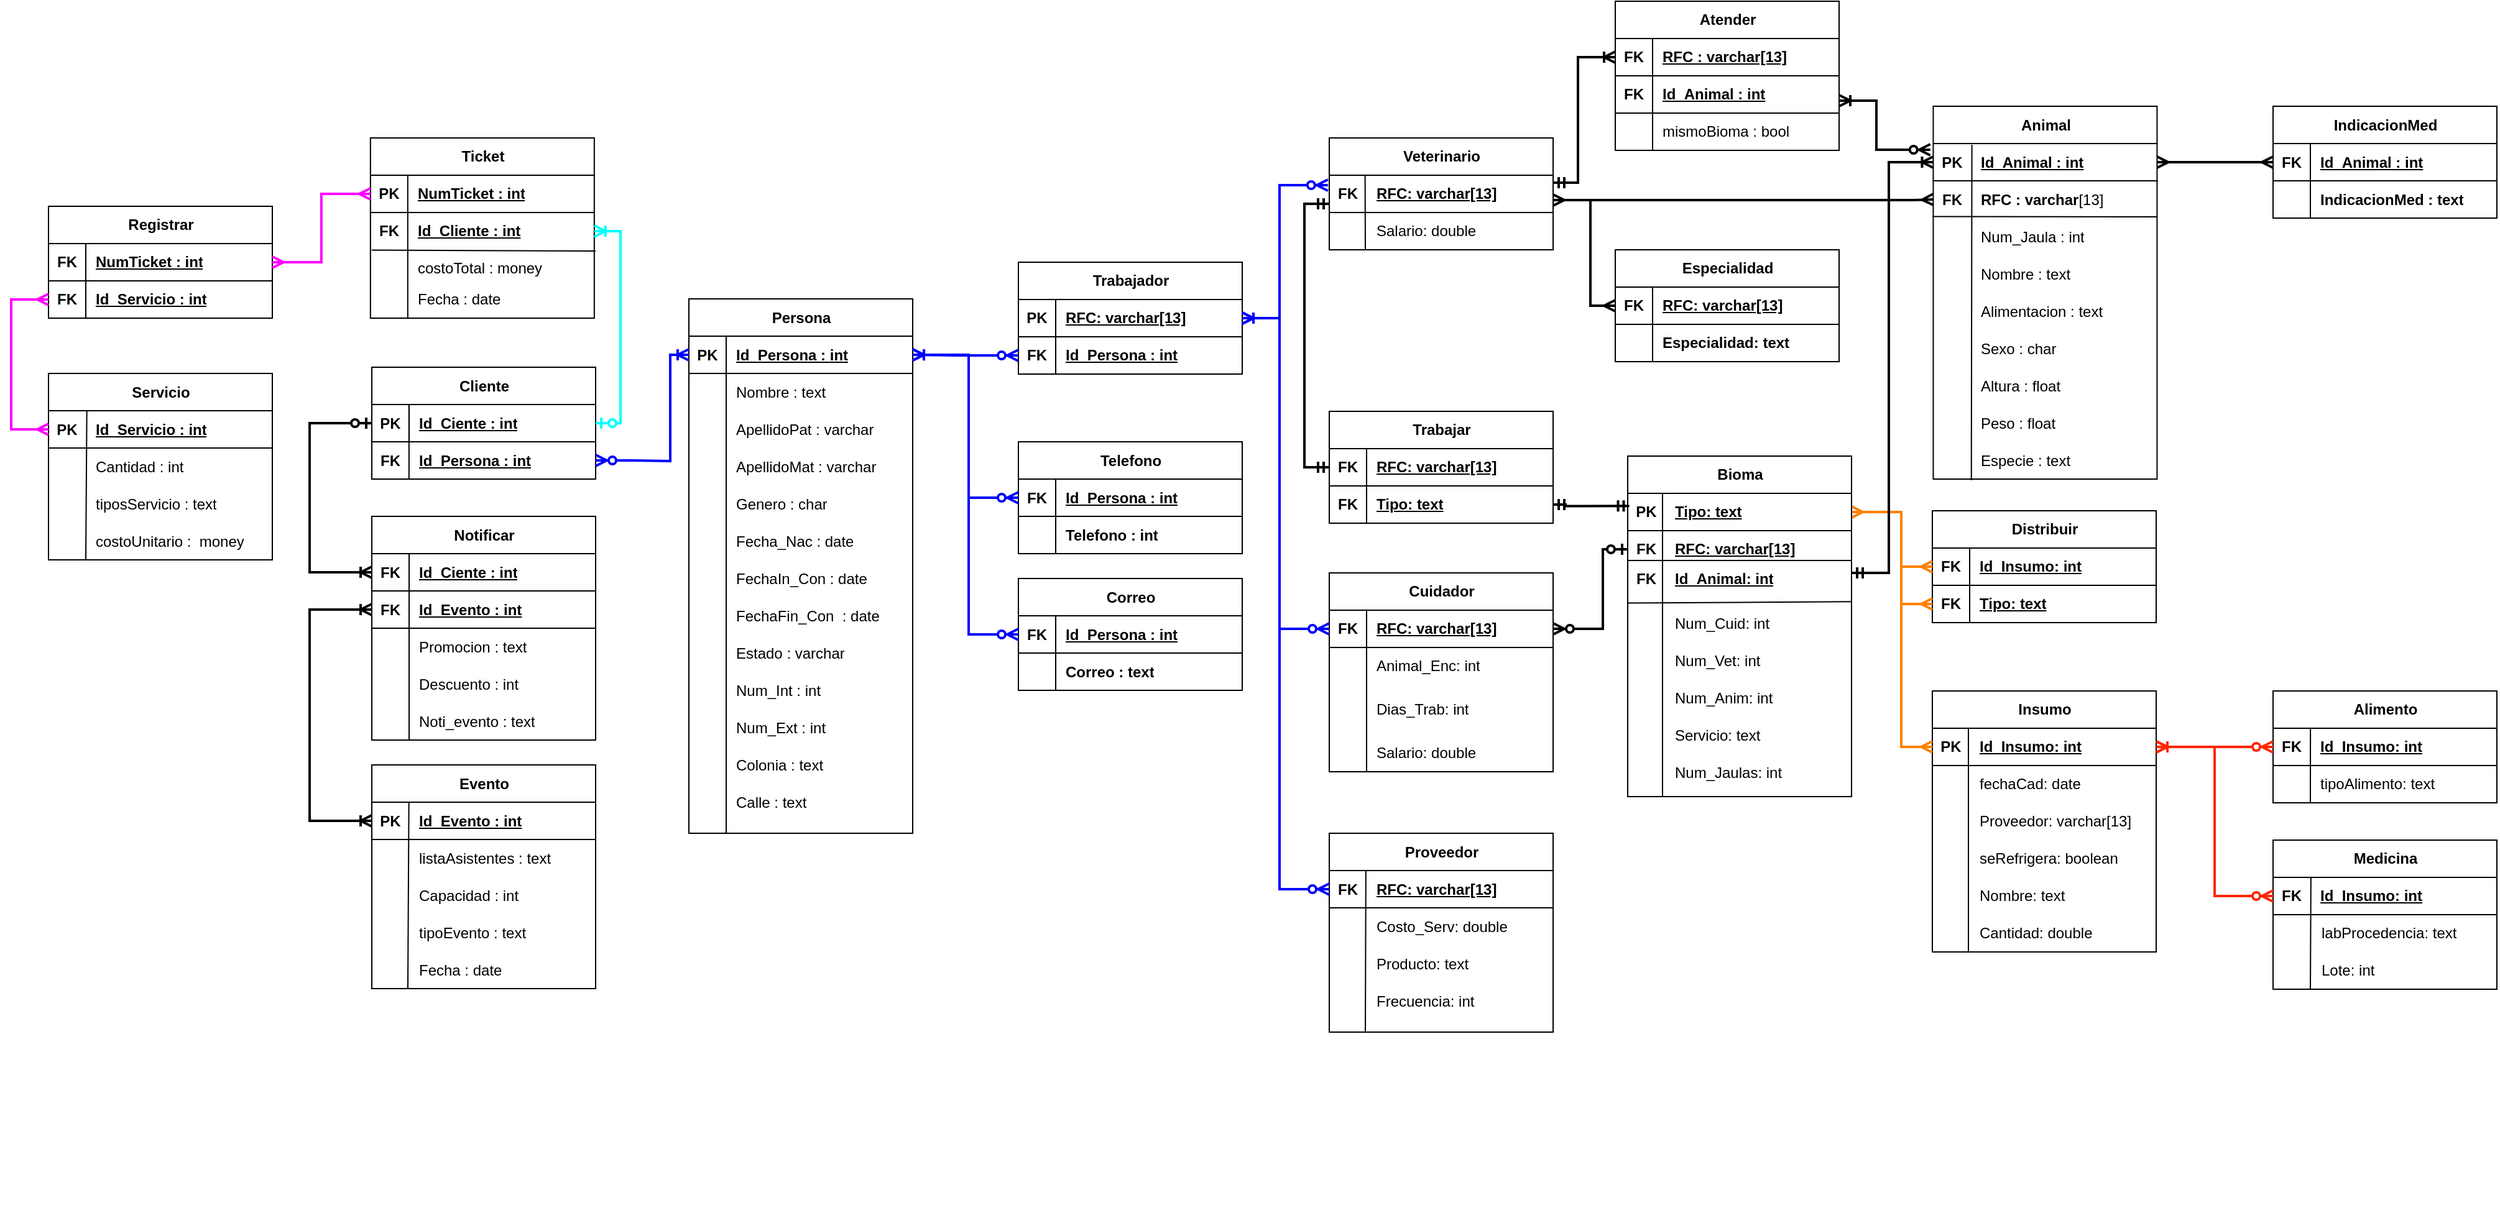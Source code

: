 <mxfile version="22.0.0" type="google">
  <diagram name="Página-1" id="fU2XE3e_LkhKb4R1tbM6">
    <mxGraphModel grid="1" page="1" gridSize="10" guides="1" tooltips="1" connect="1" arrows="1" fold="1" pageScale="1" pageWidth="850" pageHeight="1100" math="0" shadow="0">
      <root>
        <mxCell id="0" />
        <mxCell id="1" parent="0" />
        <mxCell id="0gXrv-PF6tRcE1a6truO-56" value="Persona" style="shape=table;startSize=30;container=1;collapsible=1;childLayout=tableLayout;fixedRows=1;rowLines=0;fontStyle=1;align=center;resizeLast=1;html=1;strokeColor=default;columnLines=0;" vertex="1" parent="1">
          <mxGeometry x="245" y="569.5" width="180" height="430" as="geometry" />
        </mxCell>
        <mxCell id="0gXrv-PF6tRcE1a6truO-57" value="" style="shape=tableRow;horizontal=0;startSize=0;swimlaneHead=0;swimlaneBody=0;fillColor=none;collapsible=0;dropTarget=0;points=[[0,0.5],[1,0.5]];portConstraint=eastwest;top=0;left=0;right=0;bottom=1;" vertex="1" parent="0gXrv-PF6tRcE1a6truO-56">
          <mxGeometry y="30" width="180" height="30" as="geometry" />
        </mxCell>
        <mxCell id="0gXrv-PF6tRcE1a6truO-58" value="PK" style="shape=partialRectangle;connectable=0;fillColor=none;top=0;left=0;bottom=0;right=0;fontStyle=1;overflow=hidden;whiteSpace=wrap;html=1;" vertex="1" parent="0gXrv-PF6tRcE1a6truO-57">
          <mxGeometry width="30" height="30" as="geometry">
            <mxRectangle width="30" height="30" as="alternateBounds" />
          </mxGeometry>
        </mxCell>
        <mxCell id="0gXrv-PF6tRcE1a6truO-59" value="Id_Persona : int" style="shape=partialRectangle;connectable=0;fillColor=none;top=0;left=0;bottom=0;right=0;align=left;spacingLeft=6;fontStyle=5;overflow=hidden;whiteSpace=wrap;html=1;" vertex="1" parent="0gXrv-PF6tRcE1a6truO-57">
          <mxGeometry x="30" width="150" height="30" as="geometry">
            <mxRectangle width="150" height="30" as="alternateBounds" />
          </mxGeometry>
        </mxCell>
        <mxCell id="0gXrv-PF6tRcE1a6truO-60" value="" style="shape=tableRow;horizontal=0;startSize=0;swimlaneHead=0;swimlaneBody=0;fillColor=none;collapsible=0;dropTarget=0;points=[[0,0.5],[1,0.5]];portConstraint=eastwest;top=0;left=0;right=0;bottom=0;" vertex="1" parent="0gXrv-PF6tRcE1a6truO-56">
          <mxGeometry y="60" width="180" height="30" as="geometry" />
        </mxCell>
        <mxCell id="0gXrv-PF6tRcE1a6truO-61" value="" style="shape=partialRectangle;connectable=0;fillColor=none;top=0;left=0;bottom=0;right=0;editable=1;overflow=hidden;whiteSpace=wrap;html=1;" vertex="1" parent="0gXrv-PF6tRcE1a6truO-60">
          <mxGeometry width="30" height="30" as="geometry">
            <mxRectangle width="30" height="30" as="alternateBounds" />
          </mxGeometry>
        </mxCell>
        <mxCell id="0gXrv-PF6tRcE1a6truO-62" value="Nombre : text" style="shape=partialRectangle;connectable=0;fillColor=none;top=0;left=0;bottom=0;right=0;align=left;spacingLeft=6;overflow=hidden;whiteSpace=wrap;html=1;" vertex="1" parent="0gXrv-PF6tRcE1a6truO-60">
          <mxGeometry x="30" width="150" height="30" as="geometry">
            <mxRectangle width="150" height="30" as="alternateBounds" />
          </mxGeometry>
        </mxCell>
        <mxCell id="0gXrv-PF6tRcE1a6truO-63" value="" style="shape=tableRow;horizontal=0;startSize=0;swimlaneHead=0;swimlaneBody=0;fillColor=none;collapsible=0;dropTarget=0;points=[[0,0.5],[1,0.5]];portConstraint=eastwest;top=0;left=0;right=0;bottom=0;" vertex="1" parent="0gXrv-PF6tRcE1a6truO-56">
          <mxGeometry y="90" width="180" height="30" as="geometry" />
        </mxCell>
        <mxCell id="0gXrv-PF6tRcE1a6truO-64" value="" style="shape=partialRectangle;connectable=0;fillColor=none;top=0;left=0;bottom=0;right=0;editable=1;overflow=hidden;whiteSpace=wrap;html=1;" vertex="1" parent="0gXrv-PF6tRcE1a6truO-63">
          <mxGeometry width="30" height="30" as="geometry">
            <mxRectangle width="30" height="30" as="alternateBounds" />
          </mxGeometry>
        </mxCell>
        <mxCell id="0gXrv-PF6tRcE1a6truO-65" value="ApellidoPat : varchar" style="shape=partialRectangle;connectable=0;fillColor=none;top=0;left=0;bottom=0;right=0;align=left;spacingLeft=6;overflow=hidden;whiteSpace=wrap;html=1;" vertex="1" parent="0gXrv-PF6tRcE1a6truO-63">
          <mxGeometry x="30" width="150" height="30" as="geometry">
            <mxRectangle width="150" height="30" as="alternateBounds" />
          </mxGeometry>
        </mxCell>
        <mxCell id="0gXrv-PF6tRcE1a6truO-66" value="" style="shape=tableRow;horizontal=0;startSize=0;swimlaneHead=0;swimlaneBody=0;fillColor=none;collapsible=0;dropTarget=0;points=[[0,0.5],[1,0.5]];portConstraint=eastwest;top=0;left=0;right=0;bottom=0;swimlaneLine=1;" vertex="1" parent="0gXrv-PF6tRcE1a6truO-56">
          <mxGeometry y="120" width="180" height="30" as="geometry" />
        </mxCell>
        <mxCell id="0gXrv-PF6tRcE1a6truO-67" value="" style="shape=partialRectangle;connectable=0;fillColor=none;top=0;left=0;bottom=0;right=0;editable=1;overflow=hidden;whiteSpace=wrap;html=1;" vertex="1" parent="0gXrv-PF6tRcE1a6truO-66">
          <mxGeometry width="30" height="30" as="geometry">
            <mxRectangle width="30" height="30" as="alternateBounds" />
          </mxGeometry>
        </mxCell>
        <mxCell id="0gXrv-PF6tRcE1a6truO-68" value="ApellidoMat : varchar" style="shape=partialRectangle;connectable=0;fillColor=none;top=0;left=0;bottom=0;right=0;align=left;spacingLeft=6;overflow=hidden;whiteSpace=wrap;html=1;" vertex="1" parent="0gXrv-PF6tRcE1a6truO-66">
          <mxGeometry x="30" width="150" height="30" as="geometry">
            <mxRectangle width="150" height="30" as="alternateBounds" />
          </mxGeometry>
        </mxCell>
        <mxCell id="0gXrv-PF6tRcE1a6truO-69" value="Telefono" style="shape=table;startSize=30;container=1;collapsible=1;childLayout=tableLayout;fixedRows=1;rowLines=0;fontStyle=1;align=center;resizeLast=1;html=1;" vertex="1" parent="1">
          <mxGeometry x="510" y="684.5" width="180" height="90" as="geometry" />
        </mxCell>
        <mxCell id="0gXrv-PF6tRcE1a6truO-70" value="" style="shape=tableRow;horizontal=0;startSize=0;swimlaneHead=0;swimlaneBody=0;fillColor=none;collapsible=0;dropTarget=0;points=[[0,0.5],[1,0.5]];portConstraint=eastwest;top=0;left=0;right=0;bottom=1;" vertex="1" parent="0gXrv-PF6tRcE1a6truO-69">
          <mxGeometry y="30" width="180" height="30" as="geometry" />
        </mxCell>
        <mxCell id="0gXrv-PF6tRcE1a6truO-71" value="FK" style="shape=partialRectangle;connectable=0;fillColor=none;top=0;left=0;bottom=0;right=0;fontStyle=1;overflow=hidden;whiteSpace=wrap;html=1;" vertex="1" parent="0gXrv-PF6tRcE1a6truO-70">
          <mxGeometry width="30" height="30" as="geometry">
            <mxRectangle width="30" height="30" as="alternateBounds" />
          </mxGeometry>
        </mxCell>
        <mxCell id="0gXrv-PF6tRcE1a6truO-72" value="Id_Persona : int" style="shape=partialRectangle;connectable=0;fillColor=none;top=0;left=0;bottom=0;right=0;align=left;spacingLeft=6;fontStyle=5;overflow=hidden;whiteSpace=wrap;html=1;" vertex="1" parent="0gXrv-PF6tRcE1a6truO-70">
          <mxGeometry x="30" width="150" height="30" as="geometry">
            <mxRectangle width="150" height="30" as="alternateBounds" />
          </mxGeometry>
        </mxCell>
        <mxCell id="0gXrv-PF6tRcE1a6truO-73" value="" style="shape=tableRow;horizontal=0;startSize=0;swimlaneHead=0;swimlaneBody=0;fillColor=none;collapsible=0;dropTarget=0;points=[[0,0.5],[1,0.5]];portConstraint=eastwest;top=0;left=0;right=0;bottom=0;" vertex="1" parent="0gXrv-PF6tRcE1a6truO-69">
          <mxGeometry y="60" width="180" height="30" as="geometry" />
        </mxCell>
        <mxCell id="0gXrv-PF6tRcE1a6truO-74" value="" style="shape=partialRectangle;connectable=0;fillColor=none;top=0;left=0;bottom=0;right=0;editable=1;overflow=hidden;whiteSpace=wrap;html=1;" vertex="1" parent="0gXrv-PF6tRcE1a6truO-73">
          <mxGeometry width="30" height="30" as="geometry">
            <mxRectangle width="30" height="30" as="alternateBounds" />
          </mxGeometry>
        </mxCell>
        <mxCell id="0gXrv-PF6tRcE1a6truO-75" value="&lt;b&gt;Telefono : int&lt;/b&gt;" style="shape=partialRectangle;connectable=0;fillColor=none;top=0;left=0;bottom=0;right=0;align=left;spacingLeft=6;overflow=hidden;whiteSpace=wrap;html=1;" vertex="1" parent="0gXrv-PF6tRcE1a6truO-73">
          <mxGeometry x="30" width="150" height="30" as="geometry">
            <mxRectangle width="150" height="30" as="alternateBounds" />
          </mxGeometry>
        </mxCell>
        <mxCell id="0gXrv-PF6tRcE1a6truO-85" value="Fecha_Nac : date" style="shape=partialRectangle;connectable=0;fillColor=none;top=0;left=0;bottom=0;right=0;align=left;spacingLeft=6;overflow=hidden;whiteSpace=wrap;html=1;" vertex="1" parent="1">
          <mxGeometry x="275" y="749.5" width="150" height="30" as="geometry">
            <mxRectangle width="150" height="30" as="alternateBounds" />
          </mxGeometry>
        </mxCell>
        <mxCell id="0gXrv-PF6tRcE1a6truO-86" value="&lt;div&gt;FechaIn_Con : date&lt;/div&gt;" style="shape=partialRectangle;connectable=0;fillColor=none;top=0;left=0;bottom=0;right=0;align=left;spacingLeft=6;overflow=hidden;whiteSpace=wrap;html=1;" vertex="1" parent="1">
          <mxGeometry x="275" y="779.5" width="150" height="30" as="geometry">
            <mxRectangle width="150" height="30" as="alternateBounds" />
          </mxGeometry>
        </mxCell>
        <mxCell id="0gXrv-PF6tRcE1a6truO-87" value="Genero : char" style="shape=partialRectangle;connectable=0;fillColor=none;top=0;left=0;bottom=0;right=0;align=left;spacingLeft=6;overflow=hidden;whiteSpace=wrap;html=1;" vertex="1" parent="1">
          <mxGeometry x="275" y="719.5" width="150" height="30" as="geometry">
            <mxRectangle width="150" height="30" as="alternateBounds" />
          </mxGeometry>
        </mxCell>
        <mxCell id="0gXrv-PF6tRcE1a6truO-88" value="&lt;div&gt;FechaFin_Con&amp;nbsp; : date&lt;/div&gt;" style="shape=partialRectangle;connectable=0;fillColor=none;top=0;left=0;bottom=0;right=0;align=left;spacingLeft=6;overflow=hidden;whiteSpace=wrap;html=1;" vertex="1" parent="1">
          <mxGeometry x="275" y="809.5" width="140" height="30" as="geometry">
            <mxRectangle width="150" height="30" as="alternateBounds" />
          </mxGeometry>
        </mxCell>
        <mxCell id="0gXrv-PF6tRcE1a6truO-89" value="Estado : varchar" style="shape=partialRectangle;connectable=0;fillColor=none;top=0;left=0;bottom=0;right=0;align=left;spacingLeft=6;overflow=hidden;whiteSpace=wrap;html=1;" vertex="1" parent="1">
          <mxGeometry x="275" y="839.5" width="150" height="30" as="geometry">
            <mxRectangle width="150" height="30" as="alternateBounds" />
          </mxGeometry>
        </mxCell>
        <mxCell id="0gXrv-PF6tRcE1a6truO-90" value="Num_Int : int" style="shape=partialRectangle;connectable=0;fillColor=none;top=0;left=0;bottom=0;right=0;align=left;spacingLeft=6;overflow=hidden;whiteSpace=wrap;html=1;" vertex="1" parent="1">
          <mxGeometry x="275" y="869.5" width="150" height="30" as="geometry">
            <mxRectangle width="150" height="30" as="alternateBounds" />
          </mxGeometry>
        </mxCell>
        <mxCell id="0gXrv-PF6tRcE1a6truO-91" value="Num_Ext : int" style="shape=partialRectangle;connectable=0;fillColor=none;top=0;left=0;bottom=0;right=0;align=left;spacingLeft=6;overflow=hidden;whiteSpace=wrap;html=1;" vertex="1" parent="1">
          <mxGeometry x="275" y="899.5" width="150" height="30" as="geometry">
            <mxRectangle width="150" height="30" as="alternateBounds" />
          </mxGeometry>
        </mxCell>
        <mxCell id="0gXrv-PF6tRcE1a6truO-92" value="Colonia : text" style="shape=partialRectangle;connectable=0;fillColor=none;top=0;left=0;bottom=0;right=0;align=left;spacingLeft=6;overflow=hidden;whiteSpace=wrap;html=1;" vertex="1" parent="1">
          <mxGeometry x="275" y="929.5" width="150" height="30" as="geometry">
            <mxRectangle width="150" height="30" as="alternateBounds" />
          </mxGeometry>
        </mxCell>
        <mxCell id="0gXrv-PF6tRcE1a6truO-93" value="Calle : text" style="shape=partialRectangle;connectable=0;fillColor=none;top=0;left=0;bottom=0;right=0;align=left;spacingLeft=6;overflow=hidden;whiteSpace=wrap;html=1;" vertex="1" parent="1">
          <mxGeometry x="275" y="959.5" width="150" height="30" as="geometry">
            <mxRectangle width="150" height="30" as="alternateBounds" />
          </mxGeometry>
        </mxCell>
        <mxCell id="0gXrv-PF6tRcE1a6truO-100" value="" style="endArrow=none;html=1;rounded=0;" edge="1" parent="1">
          <mxGeometry relative="1" as="geometry">
            <mxPoint x="275" y="599.5" as="sourcePoint" />
            <mxPoint x="275" y="999.5" as="targetPoint" />
          </mxGeometry>
        </mxCell>
        <mxCell id="0gXrv-PF6tRcE1a6truO-103" value="Correo" style="shape=table;startSize=30;container=1;collapsible=1;childLayout=tableLayout;fixedRows=1;rowLines=0;fontStyle=1;align=center;resizeLast=1;html=1;" vertex="1" parent="1">
          <mxGeometry x="510" y="794.5" width="180" height="90" as="geometry" />
        </mxCell>
        <mxCell id="0gXrv-PF6tRcE1a6truO-104" value="" style="shape=tableRow;horizontal=0;startSize=0;swimlaneHead=0;swimlaneBody=0;fillColor=none;collapsible=0;dropTarget=0;points=[[0,0.5],[1,0.5]];portConstraint=eastwest;top=0;left=0;right=0;bottom=1;" vertex="1" parent="0gXrv-PF6tRcE1a6truO-103">
          <mxGeometry y="30" width="180" height="30" as="geometry" />
        </mxCell>
        <mxCell id="0gXrv-PF6tRcE1a6truO-105" value="FK" style="shape=partialRectangle;connectable=0;fillColor=none;top=0;left=0;bottom=0;right=0;fontStyle=1;overflow=hidden;whiteSpace=wrap;html=1;" vertex="1" parent="0gXrv-PF6tRcE1a6truO-104">
          <mxGeometry width="30" height="30" as="geometry">
            <mxRectangle width="30" height="30" as="alternateBounds" />
          </mxGeometry>
        </mxCell>
        <mxCell id="0gXrv-PF6tRcE1a6truO-106" value="Id_Persona : int" style="shape=partialRectangle;connectable=0;fillColor=none;top=0;left=0;bottom=0;right=0;align=left;spacingLeft=6;fontStyle=5;overflow=hidden;whiteSpace=wrap;html=1;" vertex="1" parent="0gXrv-PF6tRcE1a6truO-104">
          <mxGeometry x="30" width="150" height="30" as="geometry">
            <mxRectangle width="150" height="30" as="alternateBounds" />
          </mxGeometry>
        </mxCell>
        <mxCell id="0gXrv-PF6tRcE1a6truO-107" value="" style="shape=tableRow;horizontal=0;startSize=0;swimlaneHead=0;swimlaneBody=0;fillColor=none;collapsible=0;dropTarget=0;points=[[0,0.5],[1,0.5]];portConstraint=eastwest;top=0;left=0;right=0;bottom=0;" vertex="1" parent="0gXrv-PF6tRcE1a6truO-103">
          <mxGeometry y="60" width="180" height="30" as="geometry" />
        </mxCell>
        <mxCell id="0gXrv-PF6tRcE1a6truO-108" value="" style="shape=partialRectangle;connectable=0;fillColor=none;top=0;left=0;bottom=0;right=0;editable=1;overflow=hidden;whiteSpace=wrap;html=1;" vertex="1" parent="0gXrv-PF6tRcE1a6truO-107">
          <mxGeometry width="30" height="30" as="geometry">
            <mxRectangle width="30" height="30" as="alternateBounds" />
          </mxGeometry>
        </mxCell>
        <mxCell id="0gXrv-PF6tRcE1a6truO-109" value="&lt;b&gt;Correo : text&lt;br&gt;&lt;/b&gt;" style="shape=partialRectangle;connectable=0;fillColor=none;top=0;left=0;bottom=0;right=0;align=left;spacingLeft=6;overflow=hidden;whiteSpace=wrap;html=1;" vertex="1" parent="0gXrv-PF6tRcE1a6truO-107">
          <mxGeometry x="30" width="150" height="30" as="geometry">
            <mxRectangle width="150" height="30" as="alternateBounds" />
          </mxGeometry>
        </mxCell>
        <mxCell id="0gXrv-PF6tRcE1a6truO-112" value="Trabajador" style="shape=table;startSize=30;container=1;collapsible=1;childLayout=tableLayout;fixedRows=1;rowLines=0;fontStyle=1;align=center;resizeLast=1;html=1;" vertex="1" parent="1">
          <mxGeometry x="510" y="540" width="180" height="90" as="geometry" />
        </mxCell>
        <mxCell id="0gXrv-PF6tRcE1a6truO-113" value="" style="shape=tableRow;horizontal=0;startSize=0;swimlaneHead=0;swimlaneBody=0;fillColor=none;collapsible=0;dropTarget=0;points=[[0,0.5],[1,0.5]];portConstraint=eastwest;top=0;left=0;right=0;bottom=1;" vertex="1" parent="0gXrv-PF6tRcE1a6truO-112">
          <mxGeometry y="30" width="180" height="30" as="geometry" />
        </mxCell>
        <mxCell id="0gXrv-PF6tRcE1a6truO-114" value="PK" style="shape=partialRectangle;connectable=0;fillColor=none;top=0;left=0;bottom=0;right=0;fontStyle=1;overflow=hidden;whiteSpace=wrap;html=1;" vertex="1" parent="0gXrv-PF6tRcE1a6truO-113">
          <mxGeometry width="30" height="30" as="geometry">
            <mxRectangle width="30" height="30" as="alternateBounds" />
          </mxGeometry>
        </mxCell>
        <mxCell id="0gXrv-PF6tRcE1a6truO-115" value="RFC: varchar[13]" style="shape=partialRectangle;connectable=0;fillColor=none;top=0;left=0;bottom=0;right=0;align=left;spacingLeft=6;fontStyle=5;overflow=hidden;whiteSpace=wrap;html=1;" vertex="1" parent="0gXrv-PF6tRcE1a6truO-113">
          <mxGeometry x="30" width="150" height="30" as="geometry">
            <mxRectangle width="150" height="30" as="alternateBounds" />
          </mxGeometry>
        </mxCell>
        <mxCell id="0gXrv-PF6tRcE1a6truO-126" value="Veterinario" style="shape=table;startSize=30;container=1;collapsible=1;childLayout=tableLayout;fixedRows=1;rowLines=0;fontStyle=1;align=center;resizeLast=1;html=1;columnLines=0;" vertex="1" parent="1">
          <mxGeometry x="760" y="440" width="180" height="90" as="geometry" />
        </mxCell>
        <mxCell id="0gXrv-PF6tRcE1a6truO-127" value="" style="shape=tableRow;horizontal=0;startSize=0;swimlaneHead=0;swimlaneBody=0;fillColor=none;collapsible=0;dropTarget=0;points=[[0,0.5],[1,0.5]];portConstraint=eastwest;top=0;left=0;right=0;bottom=1;" vertex="1" parent="0gXrv-PF6tRcE1a6truO-126">
          <mxGeometry y="30" width="180" height="30" as="geometry" />
        </mxCell>
        <mxCell id="0gXrv-PF6tRcE1a6truO-128" value="FK" style="shape=partialRectangle;connectable=0;fillColor=none;top=0;left=0;bottom=0;right=0;fontStyle=1;overflow=hidden;whiteSpace=wrap;html=1;" vertex="1" parent="0gXrv-PF6tRcE1a6truO-127">
          <mxGeometry width="30" height="30" as="geometry">
            <mxRectangle width="30" height="30" as="alternateBounds" />
          </mxGeometry>
        </mxCell>
        <mxCell id="0gXrv-PF6tRcE1a6truO-129" value="RFC: varchar[13]" style="shape=partialRectangle;connectable=0;fillColor=none;top=0;left=0;bottom=0;right=0;align=left;spacingLeft=6;fontStyle=5;overflow=hidden;whiteSpace=wrap;html=1;" vertex="1" parent="0gXrv-PF6tRcE1a6truO-127">
          <mxGeometry x="30" width="150" height="30" as="geometry">
            <mxRectangle width="150" height="30" as="alternateBounds" />
          </mxGeometry>
        </mxCell>
        <mxCell id="0gXrv-PF6tRcE1a6truO-130" value="" style="shape=tableRow;horizontal=0;startSize=0;swimlaneHead=0;swimlaneBody=0;fillColor=none;collapsible=0;dropTarget=0;points=[[0,0.5],[1,0.5]];portConstraint=eastwest;top=0;left=0;right=0;bottom=0;" vertex="1" parent="0gXrv-PF6tRcE1a6truO-126">
          <mxGeometry y="60" width="180" height="30" as="geometry" />
        </mxCell>
        <mxCell id="0gXrv-PF6tRcE1a6truO-131" value="" style="shape=partialRectangle;connectable=0;fillColor=none;top=0;left=0;bottom=0;right=0;editable=1;overflow=hidden;whiteSpace=wrap;html=1;" vertex="1" parent="0gXrv-PF6tRcE1a6truO-130">
          <mxGeometry width="30" height="30" as="geometry">
            <mxRectangle width="30" height="30" as="alternateBounds" />
          </mxGeometry>
        </mxCell>
        <mxCell id="0gXrv-PF6tRcE1a6truO-132" value="" style="shape=partialRectangle;connectable=0;fillColor=none;top=0;left=0;bottom=0;right=0;align=left;spacingLeft=6;overflow=hidden;whiteSpace=wrap;html=1;" vertex="1" parent="0gXrv-PF6tRcE1a6truO-130">
          <mxGeometry x="30" width="150" height="30" as="geometry">
            <mxRectangle width="150" height="30" as="alternateBounds" />
          </mxGeometry>
        </mxCell>
        <mxCell id="0gXrv-PF6tRcE1a6truO-139" value="Salario: double" style="shape=partialRectangle;connectable=0;fillColor=none;top=0;left=0;bottom=0;right=0;align=left;spacingLeft=6;overflow=hidden;whiteSpace=wrap;html=1;" vertex="1" parent="1">
          <mxGeometry x="790" y="500" width="150" height="30" as="geometry">
            <mxRectangle width="150" height="30" as="alternateBounds" />
          </mxGeometry>
        </mxCell>
        <mxCell id="0gXrv-PF6tRcE1a6truO-140" value="" style="endArrow=none;html=1;rounded=0;exitX=0.16;exitY=0.01;exitDx=0;exitDy=0;exitPerimeter=0;" edge="1" parent="1" source="0gXrv-PF6tRcE1a6truO-127">
          <mxGeometry relative="1" as="geometry">
            <mxPoint x="750" y="550" as="sourcePoint" />
            <mxPoint x="789" y="530" as="targetPoint" />
          </mxGeometry>
        </mxCell>
        <mxCell id="0gXrv-PF6tRcE1a6truO-141" value="Especialidad" style="shape=table;startSize=30;container=1;collapsible=1;childLayout=tableLayout;fixedRows=1;rowLines=0;fontStyle=1;align=center;resizeLast=1;html=1;" vertex="1" parent="1">
          <mxGeometry x="990" y="530" width="180" height="90" as="geometry" />
        </mxCell>
        <mxCell id="0gXrv-PF6tRcE1a6truO-142" value="" style="shape=tableRow;horizontal=0;startSize=0;swimlaneHead=0;swimlaneBody=0;fillColor=none;collapsible=0;dropTarget=0;points=[[0,0.5],[1,0.5]];portConstraint=eastwest;top=0;left=0;right=0;bottom=1;" vertex="1" parent="0gXrv-PF6tRcE1a6truO-141">
          <mxGeometry y="30" width="180" height="30" as="geometry" />
        </mxCell>
        <mxCell id="0gXrv-PF6tRcE1a6truO-143" value="FK" style="shape=partialRectangle;connectable=0;fillColor=none;top=0;left=0;bottom=0;right=0;fontStyle=1;overflow=hidden;whiteSpace=wrap;html=1;" vertex="1" parent="0gXrv-PF6tRcE1a6truO-142">
          <mxGeometry width="30" height="30" as="geometry">
            <mxRectangle width="30" height="30" as="alternateBounds" />
          </mxGeometry>
        </mxCell>
        <mxCell id="0gXrv-PF6tRcE1a6truO-144" value="RFC: varchar[13]" style="shape=partialRectangle;connectable=0;fillColor=none;top=0;left=0;bottom=0;right=0;align=left;spacingLeft=6;fontStyle=5;overflow=hidden;whiteSpace=wrap;html=1;" vertex="1" parent="0gXrv-PF6tRcE1a6truO-142">
          <mxGeometry x="30" width="150" height="30" as="geometry">
            <mxRectangle width="150" height="30" as="alternateBounds" />
          </mxGeometry>
        </mxCell>
        <mxCell id="0gXrv-PF6tRcE1a6truO-145" value="" style="shape=tableRow;horizontal=0;startSize=0;swimlaneHead=0;swimlaneBody=0;fillColor=none;collapsible=0;dropTarget=0;points=[[0,0.5],[1,0.5]];portConstraint=eastwest;top=0;left=0;right=0;bottom=0;" vertex="1" parent="0gXrv-PF6tRcE1a6truO-141">
          <mxGeometry y="60" width="180" height="30" as="geometry" />
        </mxCell>
        <mxCell id="0gXrv-PF6tRcE1a6truO-146" value="" style="shape=partialRectangle;connectable=0;fillColor=none;top=0;left=0;bottom=0;right=0;editable=1;overflow=hidden;whiteSpace=wrap;html=1;" vertex="1" parent="0gXrv-PF6tRcE1a6truO-145">
          <mxGeometry width="30" height="30" as="geometry">
            <mxRectangle width="30" height="30" as="alternateBounds" />
          </mxGeometry>
        </mxCell>
        <mxCell id="0gXrv-PF6tRcE1a6truO-147" value="&lt;b&gt;Especialidad: text&lt;br&gt;&lt;/b&gt;" style="shape=partialRectangle;connectable=0;fillColor=none;top=0;left=0;bottom=0;right=0;align=left;spacingLeft=6;overflow=hidden;whiteSpace=wrap;html=1;" vertex="1" parent="0gXrv-PF6tRcE1a6truO-145">
          <mxGeometry x="30" width="150" height="30" as="geometry">
            <mxRectangle width="150" height="30" as="alternateBounds" />
          </mxGeometry>
        </mxCell>
        <mxCell id="0gXrv-PF6tRcE1a6truO-149" value="Cuidador" style="shape=table;startSize=30;container=1;collapsible=1;childLayout=tableLayout;fixedRows=1;rowLines=0;fontStyle=1;align=center;resizeLast=1;html=1;columnLines=0;" vertex="1" parent="1">
          <mxGeometry x="760" y="790" width="180" height="160" as="geometry" />
        </mxCell>
        <mxCell id="0gXrv-PF6tRcE1a6truO-150" value="" style="shape=tableRow;horizontal=0;startSize=0;swimlaneHead=0;swimlaneBody=0;fillColor=none;collapsible=0;dropTarget=0;points=[[0,0.5],[1,0.5]];portConstraint=eastwest;top=0;left=0;right=0;bottom=1;" vertex="1" parent="0gXrv-PF6tRcE1a6truO-149">
          <mxGeometry y="30" width="180" height="30" as="geometry" />
        </mxCell>
        <mxCell id="0gXrv-PF6tRcE1a6truO-151" value="FK" style="shape=partialRectangle;connectable=0;fillColor=none;top=0;left=0;bottom=0;right=0;fontStyle=1;overflow=hidden;whiteSpace=wrap;html=1;" vertex="1" parent="0gXrv-PF6tRcE1a6truO-150">
          <mxGeometry width="30" height="30" as="geometry">
            <mxRectangle width="30" height="30" as="alternateBounds" />
          </mxGeometry>
        </mxCell>
        <mxCell id="0gXrv-PF6tRcE1a6truO-152" value="RFC: varchar[13]" style="shape=partialRectangle;connectable=0;fillColor=none;top=0;left=0;bottom=0;right=0;align=left;spacingLeft=6;fontStyle=5;overflow=hidden;whiteSpace=wrap;html=1;" vertex="1" parent="0gXrv-PF6tRcE1a6truO-150">
          <mxGeometry x="30" width="150" height="30" as="geometry">
            <mxRectangle width="150" height="30" as="alternateBounds" />
          </mxGeometry>
        </mxCell>
        <mxCell id="0gXrv-PF6tRcE1a6truO-162" value="Animal_Enc: int" style="shape=partialRectangle;connectable=0;fillColor=none;top=0;left=0;bottom=0;right=0;align=left;spacingLeft=6;overflow=hidden;whiteSpace=wrap;html=1;" vertex="1" parent="1">
          <mxGeometry x="790" y="850" width="150" height="30" as="geometry">
            <mxRectangle width="150" height="30" as="alternateBounds" />
          </mxGeometry>
        </mxCell>
        <mxCell id="0gXrv-PF6tRcE1a6truO-163" value="Dias_Trab: int" style="shape=partialRectangle;connectable=0;fillColor=none;top=0;left=0;bottom=0;right=0;align=left;spacingLeft=6;overflow=hidden;whiteSpace=wrap;html=1;" vertex="1" parent="1">
          <mxGeometry x="790" y="885" width="150" height="30" as="geometry">
            <mxRectangle width="150" height="30" as="alternateBounds" />
          </mxGeometry>
        </mxCell>
        <mxCell id="0gXrv-PF6tRcE1a6truO-164" value="Salario: double" style="shape=partialRectangle;connectable=0;fillColor=none;top=0;left=0;bottom=0;right=0;align=left;spacingLeft=6;overflow=hidden;whiteSpace=wrap;html=1;" vertex="1" parent="1">
          <mxGeometry x="790" y="920" width="150" height="30" as="geometry">
            <mxRectangle width="150" height="30" as="alternateBounds" />
          </mxGeometry>
        </mxCell>
        <mxCell id="0gXrv-PF6tRcE1a6truO-165" value="Proveedor" style="shape=table;startSize=30;container=1;collapsible=1;childLayout=tableLayout;fixedRows=1;rowLines=0;fontStyle=1;align=center;resizeLast=1;html=1;columnLines=0;" vertex="1" parent="1">
          <mxGeometry x="760" y="999.5" width="180" height="160" as="geometry" />
        </mxCell>
        <mxCell id="0gXrv-PF6tRcE1a6truO-166" value="" style="shape=tableRow;horizontal=0;startSize=0;swimlaneHead=0;swimlaneBody=0;fillColor=none;collapsible=0;dropTarget=0;points=[[0,0.5],[1,0.5]];portConstraint=eastwest;top=0;left=0;right=0;bottom=1;" vertex="1" parent="0gXrv-PF6tRcE1a6truO-165">
          <mxGeometry y="30" width="180" height="30" as="geometry" />
        </mxCell>
        <mxCell id="0gXrv-PF6tRcE1a6truO-167" value="FK" style="shape=partialRectangle;connectable=0;fillColor=none;top=0;left=0;bottom=0;right=0;fontStyle=1;overflow=hidden;whiteSpace=wrap;html=1;" vertex="1" parent="0gXrv-PF6tRcE1a6truO-166">
          <mxGeometry width="30" height="30" as="geometry">
            <mxRectangle width="30" height="30" as="alternateBounds" />
          </mxGeometry>
        </mxCell>
        <mxCell id="0gXrv-PF6tRcE1a6truO-168" value="RFC: varchar[13]" style="shape=partialRectangle;connectable=0;fillColor=none;top=0;left=0;bottom=0;right=0;align=left;spacingLeft=6;fontStyle=5;overflow=hidden;whiteSpace=wrap;html=1;" vertex="1" parent="0gXrv-PF6tRcE1a6truO-166">
          <mxGeometry x="30" width="150" height="30" as="geometry">
            <mxRectangle width="150" height="30" as="alternateBounds" />
          </mxGeometry>
        </mxCell>
        <mxCell id="0gXrv-PF6tRcE1a6truO-172" value="" style="shape=tableRow;horizontal=0;startSize=0;swimlaneHead=0;swimlaneBody=0;fillColor=none;collapsible=0;dropTarget=0;points=[[0,0.5],[1,0.5]];portConstraint=eastwest;top=0;left=0;right=0;bottom=0;" vertex="1" parent="0gXrv-PF6tRcE1a6truO-165">
          <mxGeometry y="60" width="180" height="30" as="geometry" />
        </mxCell>
        <mxCell id="0gXrv-PF6tRcE1a6truO-173" value="" style="shape=partialRectangle;connectable=0;fillColor=none;top=0;left=0;bottom=0;right=0;editable=1;overflow=hidden;whiteSpace=wrap;html=1;" vertex="1" parent="0gXrv-PF6tRcE1a6truO-172">
          <mxGeometry width="30" height="30" as="geometry">
            <mxRectangle width="30" height="30" as="alternateBounds" />
          </mxGeometry>
        </mxCell>
        <mxCell id="0gXrv-PF6tRcE1a6truO-174" value="" style="shape=partialRectangle;connectable=0;fillColor=none;top=0;left=0;bottom=0;right=0;align=left;spacingLeft=6;overflow=hidden;whiteSpace=wrap;html=1;" vertex="1" parent="0gXrv-PF6tRcE1a6truO-172">
          <mxGeometry x="30" width="150" height="30" as="geometry">
            <mxRectangle width="150" height="30" as="alternateBounds" />
          </mxGeometry>
        </mxCell>
        <mxCell id="0gXrv-PF6tRcE1a6truO-178" value="" style="shape=tableRow;horizontal=0;startSize=0;swimlaneHead=0;swimlaneBody=0;fillColor=none;collapsible=0;dropTarget=0;points=[[0,0.5],[1,0.5]];portConstraint=eastwest;top=0;left=0;right=0;bottom=0;" vertex="1" parent="1">
          <mxGeometry x="760" y="1129.5" width="180" height="30" as="geometry" />
        </mxCell>
        <mxCell id="0gXrv-PF6tRcE1a6truO-179" value="" style="shape=partialRectangle;connectable=0;fillColor=none;top=0;left=0;bottom=0;right=0;editable=1;overflow=hidden;whiteSpace=wrap;html=1;" vertex="1" parent="0gXrv-PF6tRcE1a6truO-178">
          <mxGeometry width="30" height="30" as="geometry">
            <mxRectangle width="30" height="30" as="alternateBounds" />
          </mxGeometry>
        </mxCell>
        <mxCell id="0gXrv-PF6tRcE1a6truO-181" value="Producto: text" style="shape=partialRectangle;connectable=0;fillColor=none;top=0;left=0;bottom=0;right=0;align=left;spacingLeft=6;overflow=hidden;whiteSpace=wrap;html=1;" vertex="1" parent="1">
          <mxGeometry x="790" y="1089.5" width="150" height="30" as="geometry">
            <mxRectangle width="150" height="30" as="alternateBounds" />
          </mxGeometry>
        </mxCell>
        <mxCell id="0gXrv-PF6tRcE1a6truO-182" value="Frecuencia: int" style="shape=partialRectangle;connectable=0;fillColor=none;top=0;left=0;bottom=0;right=0;align=left;spacingLeft=6;overflow=hidden;whiteSpace=wrap;html=1;" vertex="1" parent="1">
          <mxGeometry x="790" y="1119.5" width="150" height="30" as="geometry">
            <mxRectangle width="150" height="30" as="alternateBounds" />
          </mxGeometry>
        </mxCell>
        <mxCell id="0gXrv-PF6tRcE1a6truO-183" value="" style="endArrow=none;html=1;rounded=0;exitX=0.16;exitY=0.01;exitDx=0;exitDy=0;exitPerimeter=0;" edge="1" parent="1">
          <mxGeometry relative="1" as="geometry">
            <mxPoint x="790" y="820" as="sourcePoint" />
            <mxPoint x="790" y="950" as="targetPoint" />
          </mxGeometry>
        </mxCell>
        <mxCell id="0gXrv-PF6tRcE1a6truO-184" value="" style="endArrow=none;html=1;rounded=0;exitX=0.16;exitY=0.01;exitDx=0;exitDy=0;exitPerimeter=0;" edge="1" parent="1">
          <mxGeometry relative="1" as="geometry">
            <mxPoint x="789.43" y="1029.5" as="sourcePoint" />
            <mxPoint x="789" y="1159.5" as="targetPoint" />
          </mxGeometry>
        </mxCell>
        <mxCell id="0gXrv-PF6tRcE1a6truO-185" value="Animal" style="shape=table;startSize=30;container=1;collapsible=1;childLayout=tableLayout;fixedRows=1;rowLines=0;fontStyle=1;align=center;resizeLast=1;html=1;columnLines=0;" vertex="1" parent="1">
          <mxGeometry x="1245.72" y="414.5" width="180" height="300" as="geometry" />
        </mxCell>
        <mxCell id="0gXrv-PF6tRcE1a6truO-186" value="" style="shape=tableRow;horizontal=0;startSize=0;swimlaneHead=0;swimlaneBody=0;fillColor=none;collapsible=0;dropTarget=0;points=[[0,0.5],[1,0.5]];portConstraint=eastwest;top=0;left=0;right=0;bottom=1;" vertex="1" parent="0gXrv-PF6tRcE1a6truO-185">
          <mxGeometry y="30" width="180" height="30" as="geometry" />
        </mxCell>
        <mxCell id="0gXrv-PF6tRcE1a6truO-187" value="PK" style="shape=partialRectangle;connectable=0;fillColor=none;top=0;left=0;bottom=0;right=0;fontStyle=1;overflow=hidden;whiteSpace=wrap;html=1;" vertex="1" parent="0gXrv-PF6tRcE1a6truO-186">
          <mxGeometry width="30" height="30" as="geometry">
            <mxRectangle width="30" height="30" as="alternateBounds" />
          </mxGeometry>
        </mxCell>
        <mxCell id="0gXrv-PF6tRcE1a6truO-188" value="Id_Animal : int" style="shape=partialRectangle;connectable=0;fillColor=none;top=0;left=0;bottom=0;right=0;align=left;spacingLeft=6;fontStyle=5;overflow=hidden;whiteSpace=wrap;html=1;" vertex="1" parent="0gXrv-PF6tRcE1a6truO-186">
          <mxGeometry x="30" width="150" height="30" as="geometry">
            <mxRectangle width="150" height="30" as="alternateBounds" />
          </mxGeometry>
        </mxCell>
        <mxCell id="0gXrv-PF6tRcE1a6truO-189" value="" style="shape=tableRow;horizontal=0;startSize=0;swimlaneHead=0;swimlaneBody=0;fillColor=none;collapsible=0;dropTarget=0;points=[[0,0.5],[1,0.5]];portConstraint=eastwest;top=0;left=0;right=0;bottom=0;" vertex="1" parent="0gXrv-PF6tRcE1a6truO-185">
          <mxGeometry y="60" width="180" height="30" as="geometry" />
        </mxCell>
        <mxCell id="0gXrv-PF6tRcE1a6truO-190" value="&lt;b&gt;FK&lt;/b&gt;" style="shape=partialRectangle;connectable=0;fillColor=none;top=0;left=0;bottom=0;right=0;editable=1;overflow=hidden;whiteSpace=wrap;html=1;" vertex="1" parent="0gXrv-PF6tRcE1a6truO-189">
          <mxGeometry width="30" height="30" as="geometry">
            <mxRectangle width="30" height="30" as="alternateBounds" />
          </mxGeometry>
        </mxCell>
        <mxCell id="0gXrv-PF6tRcE1a6truO-191" value="&lt;b&gt;RFC : varchar&lt;/b&gt;[13]" style="shape=partialRectangle;connectable=0;fillColor=none;top=0;left=0;bottom=0;right=0;align=left;spacingLeft=6;overflow=hidden;whiteSpace=wrap;html=1;" vertex="1" parent="0gXrv-PF6tRcE1a6truO-189">
          <mxGeometry x="30" width="150" height="30" as="geometry">
            <mxRectangle width="150" height="30" as="alternateBounds" />
          </mxGeometry>
        </mxCell>
        <mxCell id="0gXrv-PF6tRcE1a6truO-192" value="" style="shape=tableRow;horizontal=0;startSize=0;swimlaneHead=0;swimlaneBody=0;fillColor=none;collapsible=0;dropTarget=0;points=[[0,0.5],[1,0.5]];portConstraint=eastwest;top=0;left=0;right=0;bottom=0;" vertex="1" parent="0gXrv-PF6tRcE1a6truO-185">
          <mxGeometry y="90" width="180" height="30" as="geometry" />
        </mxCell>
        <mxCell id="0gXrv-PF6tRcE1a6truO-193" value="" style="shape=partialRectangle;connectable=0;fillColor=none;top=0;left=0;bottom=0;right=0;editable=1;overflow=hidden;whiteSpace=wrap;html=1;" vertex="1" parent="0gXrv-PF6tRcE1a6truO-192">
          <mxGeometry width="30" height="30" as="geometry">
            <mxRectangle width="30" height="30" as="alternateBounds" />
          </mxGeometry>
        </mxCell>
        <mxCell id="0gXrv-PF6tRcE1a6truO-194" value="Num_Jaula : int" style="shape=partialRectangle;connectable=0;fillColor=none;top=0;left=0;bottom=0;right=0;align=left;spacingLeft=6;overflow=hidden;whiteSpace=wrap;html=1;" vertex="1" parent="0gXrv-PF6tRcE1a6truO-192">
          <mxGeometry x="30" width="150" height="30" as="geometry">
            <mxRectangle width="150" height="30" as="alternateBounds" />
          </mxGeometry>
        </mxCell>
        <mxCell id="0gXrv-PF6tRcE1a6truO-195" value="" style="shape=tableRow;horizontal=0;startSize=0;swimlaneHead=0;swimlaneBody=0;fillColor=none;collapsible=0;dropTarget=0;points=[[0,0.5],[1,0.5]];portConstraint=eastwest;top=0;left=0;right=0;bottom=0;" vertex="1" parent="0gXrv-PF6tRcE1a6truO-185">
          <mxGeometry y="120" width="180" height="30" as="geometry" />
        </mxCell>
        <mxCell id="0gXrv-PF6tRcE1a6truO-196" value="" style="shape=partialRectangle;connectable=0;fillColor=none;top=0;left=0;bottom=0;right=0;editable=1;overflow=hidden;whiteSpace=wrap;html=1;" vertex="1" parent="0gXrv-PF6tRcE1a6truO-195">
          <mxGeometry width="30" height="30" as="geometry">
            <mxRectangle width="30" height="30" as="alternateBounds" />
          </mxGeometry>
        </mxCell>
        <mxCell id="0gXrv-PF6tRcE1a6truO-197" value="Nombre : text" style="shape=partialRectangle;connectable=0;fillColor=none;top=0;left=0;bottom=0;right=0;align=left;spacingLeft=6;overflow=hidden;whiteSpace=wrap;html=1;" vertex="1" parent="0gXrv-PF6tRcE1a6truO-195">
          <mxGeometry x="30" width="150" height="30" as="geometry">
            <mxRectangle width="150" height="30" as="alternateBounds" />
          </mxGeometry>
        </mxCell>
        <mxCell id="RUvR8xkHlceLl5jeHjff-36" value="" style="endArrow=none;html=1;rounded=0;exitX=-0.004;exitY=-0.042;exitDx=0;exitDy=0;exitPerimeter=0;" edge="1" parent="0gXrv-PF6tRcE1a6truO-185" source="0gXrv-PF6tRcE1a6truO-192">
          <mxGeometry width="50" height="50" relative="1" as="geometry">
            <mxPoint x="20" y="330" as="sourcePoint" />
            <mxPoint x="180" y="89" as="targetPoint" />
          </mxGeometry>
        </mxCell>
        <mxCell id="0gXrv-PF6tRcE1a6truO-198" value="Alimentacion : text" style="shape=partialRectangle;connectable=0;fillColor=none;top=0;left=0;bottom=0;right=0;align=left;spacingLeft=6;overflow=hidden;whiteSpace=wrap;html=1;" vertex="1" parent="1">
          <mxGeometry x="1275.72" y="564.5" width="150" height="30" as="geometry">
            <mxRectangle width="150" height="30" as="alternateBounds" />
          </mxGeometry>
        </mxCell>
        <mxCell id="0gXrv-PF6tRcE1a6truO-199" value="Sexo : char" style="shape=partialRectangle;connectable=0;fillColor=none;top=0;left=0;bottom=0;right=0;align=left;spacingLeft=6;overflow=hidden;whiteSpace=wrap;html=1;" vertex="1" parent="1">
          <mxGeometry x="1275.72" y="594.5" width="150" height="30" as="geometry">
            <mxRectangle width="150" height="30" as="alternateBounds" />
          </mxGeometry>
        </mxCell>
        <mxCell id="0gXrv-PF6tRcE1a6truO-200" value="Altura : float" style="shape=partialRectangle;connectable=0;fillColor=none;top=0;left=0;bottom=0;right=0;align=left;spacingLeft=6;overflow=hidden;whiteSpace=wrap;html=1;" vertex="1" parent="1">
          <mxGeometry x="1275.72" y="624.5" width="150" height="30" as="geometry">
            <mxRectangle width="150" height="30" as="alternateBounds" />
          </mxGeometry>
        </mxCell>
        <mxCell id="0gXrv-PF6tRcE1a6truO-201" value="Peso : float" style="shape=partialRectangle;connectable=0;fillColor=none;top=0;left=0;bottom=0;right=0;align=left;spacingLeft=6;overflow=hidden;whiteSpace=wrap;html=1;" vertex="1" parent="1">
          <mxGeometry x="1275.72" y="654.5" width="150" height="30" as="geometry">
            <mxRectangle width="150" height="30" as="alternateBounds" />
          </mxGeometry>
        </mxCell>
        <mxCell id="0gXrv-PF6tRcE1a6truO-202" value="IndicacionMed" style="shape=table;startSize=30;container=1;collapsible=1;childLayout=tableLayout;fixedRows=1;rowLines=0;fontStyle=1;align=center;resizeLast=1;html=1;" vertex="1" parent="1">
          <mxGeometry x="1519.0" y="414.5" width="180" height="90" as="geometry" />
        </mxCell>
        <mxCell id="0gXrv-PF6tRcE1a6truO-203" value="" style="shape=tableRow;horizontal=0;startSize=0;swimlaneHead=0;swimlaneBody=0;fillColor=none;collapsible=0;dropTarget=0;points=[[0,0.5],[1,0.5]];portConstraint=eastwest;top=0;left=0;right=0;bottom=1;" vertex="1" parent="0gXrv-PF6tRcE1a6truO-202">
          <mxGeometry y="30" width="180" height="30" as="geometry" />
        </mxCell>
        <mxCell id="0gXrv-PF6tRcE1a6truO-204" value="FK" style="shape=partialRectangle;connectable=0;fillColor=none;top=0;left=0;bottom=0;right=0;fontStyle=1;overflow=hidden;whiteSpace=wrap;html=1;" vertex="1" parent="0gXrv-PF6tRcE1a6truO-203">
          <mxGeometry width="30" height="30" as="geometry">
            <mxRectangle width="30" height="30" as="alternateBounds" />
          </mxGeometry>
        </mxCell>
        <mxCell id="0gXrv-PF6tRcE1a6truO-205" value="Id_Animal : int" style="shape=partialRectangle;connectable=0;fillColor=none;top=0;left=0;bottom=0;right=0;align=left;spacingLeft=6;fontStyle=5;overflow=hidden;whiteSpace=wrap;html=1;" vertex="1" parent="0gXrv-PF6tRcE1a6truO-203">
          <mxGeometry x="30" width="150" height="30" as="geometry">
            <mxRectangle width="150" height="30" as="alternateBounds" />
          </mxGeometry>
        </mxCell>
        <mxCell id="0gXrv-PF6tRcE1a6truO-206" value="" style="shape=tableRow;horizontal=0;startSize=0;swimlaneHead=0;swimlaneBody=0;fillColor=none;collapsible=0;dropTarget=0;points=[[0,0.5],[1,0.5]];portConstraint=eastwest;top=0;left=0;right=0;bottom=0;" vertex="1" parent="0gXrv-PF6tRcE1a6truO-202">
          <mxGeometry y="60" width="180" height="30" as="geometry" />
        </mxCell>
        <mxCell id="0gXrv-PF6tRcE1a6truO-207" value="" style="shape=partialRectangle;connectable=0;fillColor=none;top=0;left=0;bottom=0;right=0;editable=1;overflow=hidden;whiteSpace=wrap;html=1;" vertex="1" parent="0gXrv-PF6tRcE1a6truO-206">
          <mxGeometry width="30" height="30" as="geometry">
            <mxRectangle width="30" height="30" as="alternateBounds" />
          </mxGeometry>
        </mxCell>
        <mxCell id="0gXrv-PF6tRcE1a6truO-208" value="&lt;b&gt;IndicacionMed : text&lt;/b&gt;" style="shape=partialRectangle;connectable=0;fillColor=none;top=0;left=0;bottom=0;right=0;align=left;spacingLeft=6;overflow=hidden;whiteSpace=wrap;html=1;" vertex="1" parent="0gXrv-PF6tRcE1a6truO-206">
          <mxGeometry x="30" width="150" height="30" as="geometry">
            <mxRectangle width="150" height="30" as="alternateBounds" />
          </mxGeometry>
        </mxCell>
        <mxCell id="0gXrv-PF6tRcE1a6truO-226" value="" style="endArrow=none;html=1;rounded=0;exitX=0.16;exitY=0.01;exitDx=0;exitDy=0;exitPerimeter=0;" edge="1" parent="1">
          <mxGeometry relative="1" as="geometry">
            <mxPoint x="1276.79" y="445.5" as="sourcePoint" />
            <mxPoint x="1276.36" y="715.5" as="targetPoint" />
          </mxGeometry>
        </mxCell>
        <mxCell id="0gXrv-PF6tRcE1a6truO-228" value="Insumo" style="shape=table;startSize=30;container=1;collapsible=1;childLayout=tableLayout;fixedRows=1;rowLines=0;fontStyle=1;align=center;resizeLast=1;html=1;columnLines=0;" vertex="1" parent="1">
          <mxGeometry x="1245" y="885" width="180" height="210" as="geometry" />
        </mxCell>
        <mxCell id="0gXrv-PF6tRcE1a6truO-229" value="" style="shape=tableRow;horizontal=0;startSize=0;swimlaneHead=0;swimlaneBody=0;fillColor=none;collapsible=0;dropTarget=0;points=[[0,0.5],[1,0.5]];portConstraint=eastwest;top=0;left=0;right=0;bottom=1;" vertex="1" parent="0gXrv-PF6tRcE1a6truO-228">
          <mxGeometry y="30" width="180" height="30" as="geometry" />
        </mxCell>
        <mxCell id="0gXrv-PF6tRcE1a6truO-230" value="PK" style="shape=partialRectangle;connectable=0;fillColor=none;top=0;left=0;bottom=0;right=0;fontStyle=1;overflow=hidden;whiteSpace=wrap;html=1;" vertex="1" parent="0gXrv-PF6tRcE1a6truO-229">
          <mxGeometry width="30" height="30" as="geometry">
            <mxRectangle width="30" height="30" as="alternateBounds" />
          </mxGeometry>
        </mxCell>
        <mxCell id="0gXrv-PF6tRcE1a6truO-231" value="Id_Insumo: int" style="shape=partialRectangle;connectable=0;fillColor=none;top=0;left=0;bottom=0;right=0;align=left;spacingLeft=6;fontStyle=5;overflow=hidden;whiteSpace=wrap;html=1;" vertex="1" parent="0gXrv-PF6tRcE1a6truO-229">
          <mxGeometry x="30" width="150" height="30" as="geometry">
            <mxRectangle width="150" height="30" as="alternateBounds" />
          </mxGeometry>
        </mxCell>
        <mxCell id="0gXrv-PF6tRcE1a6truO-232" value="" style="shape=tableRow;horizontal=0;startSize=0;swimlaneHead=0;swimlaneBody=0;fillColor=none;collapsible=0;dropTarget=0;points=[[0,0.5],[1,0.5]];portConstraint=eastwest;top=0;left=0;right=0;bottom=0;" vertex="1" parent="0gXrv-PF6tRcE1a6truO-228">
          <mxGeometry y="60" width="180" height="30" as="geometry" />
        </mxCell>
        <mxCell id="0gXrv-PF6tRcE1a6truO-233" value="" style="shape=partialRectangle;connectable=0;fillColor=none;top=0;left=0;bottom=0;right=0;editable=1;overflow=hidden;whiteSpace=wrap;html=1;" vertex="1" parent="0gXrv-PF6tRcE1a6truO-232">
          <mxGeometry width="30" height="30" as="geometry">
            <mxRectangle width="30" height="30" as="alternateBounds" />
          </mxGeometry>
        </mxCell>
        <mxCell id="0gXrv-PF6tRcE1a6truO-234" value="fechaCad: date" style="shape=partialRectangle;connectable=0;fillColor=none;top=0;left=0;bottom=0;right=0;align=left;spacingLeft=6;overflow=hidden;whiteSpace=wrap;html=1;" vertex="1" parent="0gXrv-PF6tRcE1a6truO-232">
          <mxGeometry x="30" width="150" height="30" as="geometry">
            <mxRectangle width="150" height="30" as="alternateBounds" />
          </mxGeometry>
        </mxCell>
        <mxCell id="0gXrv-PF6tRcE1a6truO-235" value="" style="shape=tableRow;horizontal=0;startSize=0;swimlaneHead=0;swimlaneBody=0;fillColor=none;collapsible=0;dropTarget=0;points=[[0,0.5],[1,0.5]];portConstraint=eastwest;top=0;left=0;right=0;bottom=0;" vertex="1" parent="0gXrv-PF6tRcE1a6truO-228">
          <mxGeometry y="90" width="180" height="30" as="geometry" />
        </mxCell>
        <mxCell id="0gXrv-PF6tRcE1a6truO-236" value="" style="shape=partialRectangle;connectable=0;fillColor=none;top=0;left=0;bottom=0;right=0;editable=1;overflow=hidden;whiteSpace=wrap;html=1;" vertex="1" parent="0gXrv-PF6tRcE1a6truO-235">
          <mxGeometry width="30" height="30" as="geometry">
            <mxRectangle width="30" height="30" as="alternateBounds" />
          </mxGeometry>
        </mxCell>
        <mxCell id="0gXrv-PF6tRcE1a6truO-237" value="Proveedor: varchar[13]" style="shape=partialRectangle;connectable=0;fillColor=none;top=0;left=0;bottom=0;right=0;align=left;spacingLeft=6;overflow=hidden;whiteSpace=wrap;html=1;" vertex="1" parent="0gXrv-PF6tRcE1a6truO-235">
          <mxGeometry x="30" width="150" height="30" as="geometry">
            <mxRectangle width="150" height="30" as="alternateBounds" />
          </mxGeometry>
        </mxCell>
        <mxCell id="0gXrv-PF6tRcE1a6truO-238" value="" style="shape=tableRow;horizontal=0;startSize=0;swimlaneHead=0;swimlaneBody=0;fillColor=none;collapsible=0;dropTarget=0;points=[[0,0.5],[1,0.5]];portConstraint=eastwest;top=0;left=0;right=0;bottom=0;" vertex="1" parent="0gXrv-PF6tRcE1a6truO-228">
          <mxGeometry y="120" width="180" height="30" as="geometry" />
        </mxCell>
        <mxCell id="0gXrv-PF6tRcE1a6truO-239" value="" style="shape=partialRectangle;connectable=0;fillColor=none;top=0;left=0;bottom=0;right=0;editable=1;overflow=hidden;whiteSpace=wrap;html=1;" vertex="1" parent="0gXrv-PF6tRcE1a6truO-238">
          <mxGeometry width="30" height="30" as="geometry">
            <mxRectangle width="30" height="30" as="alternateBounds" />
          </mxGeometry>
        </mxCell>
        <mxCell id="0gXrv-PF6tRcE1a6truO-240" value="seRefrigera: boolean" style="shape=partialRectangle;connectable=0;fillColor=none;top=0;left=0;bottom=0;right=0;align=left;spacingLeft=6;overflow=hidden;whiteSpace=wrap;html=1;" vertex="1" parent="0gXrv-PF6tRcE1a6truO-238">
          <mxGeometry x="30" width="150" height="30" as="geometry">
            <mxRectangle width="150" height="30" as="alternateBounds" />
          </mxGeometry>
        </mxCell>
        <mxCell id="0gXrv-PF6tRcE1a6truO-245" value="" style="endArrow=none;html=1;rounded=0;" edge="1" parent="0gXrv-PF6tRcE1a6truO-228">
          <mxGeometry relative="1" as="geometry">
            <mxPoint x="29" y="30" as="sourcePoint" />
            <mxPoint x="29" y="210" as="targetPoint" />
          </mxGeometry>
        </mxCell>
        <mxCell id="0gXrv-PF6tRcE1a6truO-241" value="" style="shape=tableRow;horizontal=0;startSize=0;swimlaneHead=0;swimlaneBody=0;fillColor=none;collapsible=0;dropTarget=0;points=[[0,0.5],[1,0.5]];portConstraint=eastwest;top=0;left=0;right=0;bottom=0;" vertex="1" parent="1">
          <mxGeometry x="1245" y="1035" width="180" height="30" as="geometry" />
        </mxCell>
        <mxCell id="0gXrv-PF6tRcE1a6truO-242" value="" style="shape=partialRectangle;connectable=0;fillColor=none;top=0;left=0;bottom=0;right=0;editable=1;overflow=hidden;whiteSpace=wrap;html=1;" vertex="1" parent="0gXrv-PF6tRcE1a6truO-241">
          <mxGeometry width="30" height="30" as="geometry">
            <mxRectangle width="30" height="30" as="alternateBounds" />
          </mxGeometry>
        </mxCell>
        <mxCell id="0gXrv-PF6tRcE1a6truO-243" value="Nombre: text" style="shape=partialRectangle;connectable=0;fillColor=none;top=0;left=0;bottom=0;right=0;align=left;spacingLeft=6;overflow=hidden;whiteSpace=wrap;html=1;" vertex="1" parent="0gXrv-PF6tRcE1a6truO-241">
          <mxGeometry x="30" width="150" height="30" as="geometry">
            <mxRectangle width="150" height="30" as="alternateBounds" />
          </mxGeometry>
        </mxCell>
        <mxCell id="0gXrv-PF6tRcE1a6truO-244" value="Cantidad: double" style="shape=partialRectangle;connectable=0;fillColor=none;top=0;left=0;bottom=0;right=0;align=left;spacingLeft=6;overflow=hidden;whiteSpace=wrap;html=1;" vertex="1" parent="1">
          <mxGeometry x="1275" y="1065" width="150" height="30" as="geometry">
            <mxRectangle width="150" height="30" as="alternateBounds" />
          </mxGeometry>
        </mxCell>
        <mxCell id="0gXrv-PF6tRcE1a6truO-246" value="Alimento" style="shape=table;startSize=30;container=1;collapsible=1;childLayout=tableLayout;fixedRows=1;rowLines=0;fontStyle=1;align=center;resizeLast=1;html=1;columnLines=0;" vertex="1" parent="1">
          <mxGeometry x="1519" y="885" width="180" height="90" as="geometry" />
        </mxCell>
        <mxCell id="0gXrv-PF6tRcE1a6truO-247" value="" style="shape=tableRow;horizontal=0;startSize=0;swimlaneHead=0;swimlaneBody=0;fillColor=none;collapsible=0;dropTarget=0;points=[[0,0.5],[1,0.5]];portConstraint=eastwest;top=0;left=0;right=0;bottom=1;" vertex="1" parent="0gXrv-PF6tRcE1a6truO-246">
          <mxGeometry y="30" width="180" height="30" as="geometry" />
        </mxCell>
        <mxCell id="0gXrv-PF6tRcE1a6truO-248" value="FK" style="shape=partialRectangle;connectable=0;fillColor=none;top=0;left=0;bottom=0;right=0;fontStyle=1;overflow=hidden;whiteSpace=wrap;html=1;" vertex="1" parent="0gXrv-PF6tRcE1a6truO-247">
          <mxGeometry width="30" height="30" as="geometry">
            <mxRectangle width="30" height="30" as="alternateBounds" />
          </mxGeometry>
        </mxCell>
        <mxCell id="0gXrv-PF6tRcE1a6truO-249" value="Id_Insumo: int" style="shape=partialRectangle;connectable=0;fillColor=none;top=0;left=0;bottom=0;right=0;align=left;spacingLeft=6;fontStyle=5;overflow=hidden;whiteSpace=wrap;html=1;" vertex="1" parent="0gXrv-PF6tRcE1a6truO-247">
          <mxGeometry x="30" width="150" height="30" as="geometry">
            <mxRectangle width="150" height="30" as="alternateBounds" />
          </mxGeometry>
        </mxCell>
        <mxCell id="0gXrv-PF6tRcE1a6truO-259" value="tipoAlimento: text" style="shape=partialRectangle;connectable=0;fillColor=none;top=0;left=0;bottom=0;right=0;align=left;spacingLeft=6;overflow=hidden;whiteSpace=wrap;html=1;" vertex="1" parent="1">
          <mxGeometry x="1549" y="945" width="150" height="30" as="geometry">
            <mxRectangle width="150" height="30" as="alternateBounds" />
          </mxGeometry>
        </mxCell>
        <mxCell id="0gXrv-PF6tRcE1a6truO-260" value="Medicina" style="shape=table;startSize=30;container=1;collapsible=1;childLayout=tableLayout;fixedRows=1;rowLines=0;fontStyle=1;align=center;resizeLast=1;html=1;columnLines=0;" vertex="1" parent="1">
          <mxGeometry x="1519" y="1005" width="180" height="120" as="geometry" />
        </mxCell>
        <mxCell id="0gXrv-PF6tRcE1a6truO-261" value="" style="shape=tableRow;horizontal=0;startSize=0;swimlaneHead=0;swimlaneBody=0;fillColor=none;collapsible=0;dropTarget=0;points=[[0,0.5],[1,0.5]];portConstraint=eastwest;top=0;left=0;right=0;bottom=1;" vertex="1" parent="0gXrv-PF6tRcE1a6truO-260">
          <mxGeometry y="30" width="180" height="30" as="geometry" />
        </mxCell>
        <mxCell id="0gXrv-PF6tRcE1a6truO-262" value="FK" style="shape=partialRectangle;connectable=0;fillColor=none;top=0;left=0;bottom=0;right=0;fontStyle=1;overflow=hidden;whiteSpace=wrap;html=1;" vertex="1" parent="0gXrv-PF6tRcE1a6truO-261">
          <mxGeometry width="30" height="30" as="geometry">
            <mxRectangle width="30" height="30" as="alternateBounds" />
          </mxGeometry>
        </mxCell>
        <mxCell id="0gXrv-PF6tRcE1a6truO-263" value="Id_Insumo: int" style="shape=partialRectangle;connectable=0;fillColor=none;top=0;left=0;bottom=0;right=0;align=left;spacingLeft=6;fontStyle=5;overflow=hidden;whiteSpace=wrap;html=1;" vertex="1" parent="0gXrv-PF6tRcE1a6truO-261">
          <mxGeometry x="30" width="150" height="30" as="geometry">
            <mxRectangle width="150" height="30" as="alternateBounds" />
          </mxGeometry>
        </mxCell>
        <mxCell id="0gXrv-PF6tRcE1a6truO-273" value="" style="shape=tableRow;horizontal=0;startSize=0;swimlaneHead=0;swimlaneBody=0;fillColor=none;collapsible=0;dropTarget=0;points=[[0,0.5],[1,0.5]];portConstraint=eastwest;top=0;left=0;right=0;bottom=0;" vertex="1" parent="1">
          <mxGeometry x="1520" y="1280" width="180" height="30" as="geometry" />
        </mxCell>
        <mxCell id="0gXrv-PF6tRcE1a6truO-274" value="" style="shape=partialRectangle;connectable=0;fillColor=none;top=0;left=0;bottom=0;right=0;editable=1;overflow=hidden;whiteSpace=wrap;html=1;" vertex="1" parent="0gXrv-PF6tRcE1a6truO-273">
          <mxGeometry width="30" height="30" as="geometry">
            <mxRectangle width="30" height="30" as="alternateBounds" />
          </mxGeometry>
        </mxCell>
        <mxCell id="0gXrv-PF6tRcE1a6truO-277" value="" style="endArrow=none;html=1;rounded=0;exitX=0.167;exitY=0;exitDx=0;exitDy=0;exitPerimeter=0;" edge="1" parent="1" source="0gXrv-PF6tRcE1a6truO-247">
          <mxGeometry relative="1" as="geometry">
            <mxPoint x="1549" y="945" as="sourcePoint" />
            <mxPoint x="1549" y="975" as="targetPoint" />
          </mxGeometry>
        </mxCell>
        <mxCell id="0gXrv-PF6tRcE1a6truO-279" value="Servicio" style="shape=table;startSize=30;container=1;collapsible=1;childLayout=tableLayout;fixedRows=1;rowLines=0;fontStyle=1;align=center;resizeLast=1;html=1;columnLines=0;" vertex="1" parent="1">
          <mxGeometry x="-270" y="629.5" width="180" height="150" as="geometry" />
        </mxCell>
        <mxCell id="0gXrv-PF6tRcE1a6truO-280" value="" style="shape=tableRow;horizontal=0;startSize=0;swimlaneHead=0;swimlaneBody=0;fillColor=none;collapsible=0;dropTarget=0;points=[[0,0.5],[1,0.5]];portConstraint=eastwest;top=0;left=0;right=0;bottom=1;" vertex="1" parent="0gXrv-PF6tRcE1a6truO-279">
          <mxGeometry y="30" width="180" height="30" as="geometry" />
        </mxCell>
        <mxCell id="0gXrv-PF6tRcE1a6truO-281" value="PK" style="shape=partialRectangle;connectable=0;fillColor=none;top=0;left=0;bottom=0;right=0;fontStyle=1;overflow=hidden;whiteSpace=wrap;html=1;" vertex="1" parent="0gXrv-PF6tRcE1a6truO-280">
          <mxGeometry width="30" height="30" as="geometry">
            <mxRectangle width="30" height="30" as="alternateBounds" />
          </mxGeometry>
        </mxCell>
        <mxCell id="0gXrv-PF6tRcE1a6truO-282" value="Id_Servicio : int" style="shape=partialRectangle;connectable=0;fillColor=none;top=0;left=0;bottom=0;right=0;align=left;spacingLeft=6;fontStyle=5;overflow=hidden;whiteSpace=wrap;html=1;" vertex="1" parent="0gXrv-PF6tRcE1a6truO-280">
          <mxGeometry x="30" width="150" height="30" as="geometry">
            <mxRectangle width="150" height="30" as="alternateBounds" />
          </mxGeometry>
        </mxCell>
        <mxCell id="0gXrv-PF6tRcE1a6truO-283" value="" style="shape=tableRow;horizontal=0;startSize=0;swimlaneHead=0;swimlaneBody=0;fillColor=none;collapsible=0;dropTarget=0;points=[[0,0.5],[1,0.5]];portConstraint=eastwest;top=0;left=0;right=0;bottom=0;" vertex="1" parent="0gXrv-PF6tRcE1a6truO-279">
          <mxGeometry y="60" width="180" height="30" as="geometry" />
        </mxCell>
        <mxCell id="0gXrv-PF6tRcE1a6truO-284" value="" style="shape=partialRectangle;connectable=0;fillColor=none;top=0;left=0;bottom=0;right=0;editable=1;overflow=hidden;whiteSpace=wrap;html=1;" vertex="1" parent="0gXrv-PF6tRcE1a6truO-283">
          <mxGeometry width="30" height="30" as="geometry">
            <mxRectangle width="30" height="30" as="alternateBounds" />
          </mxGeometry>
        </mxCell>
        <mxCell id="0gXrv-PF6tRcE1a6truO-285" value="Cantidad : int" style="shape=partialRectangle;connectable=0;fillColor=none;top=0;left=0;bottom=0;right=0;align=left;spacingLeft=6;overflow=hidden;whiteSpace=wrap;html=1;" vertex="1" parent="0gXrv-PF6tRcE1a6truO-283">
          <mxGeometry x="30" width="150" height="30" as="geometry">
            <mxRectangle width="150" height="30" as="alternateBounds" />
          </mxGeometry>
        </mxCell>
        <mxCell id="0gXrv-PF6tRcE1a6truO-286" value="" style="shape=tableRow;horizontal=0;startSize=0;swimlaneHead=0;swimlaneBody=0;fillColor=none;collapsible=0;dropTarget=0;points=[[0,0.5],[1,0.5]];portConstraint=eastwest;top=0;left=0;right=0;bottom=0;" vertex="1" parent="0gXrv-PF6tRcE1a6truO-279">
          <mxGeometry y="90" width="180" height="30" as="geometry" />
        </mxCell>
        <mxCell id="0gXrv-PF6tRcE1a6truO-287" value="" style="shape=partialRectangle;connectable=0;fillColor=none;top=0;left=0;bottom=0;right=0;editable=1;overflow=hidden;whiteSpace=wrap;html=1;" vertex="1" parent="0gXrv-PF6tRcE1a6truO-286">
          <mxGeometry width="30" height="30" as="geometry">
            <mxRectangle width="30" height="30" as="alternateBounds" />
          </mxGeometry>
        </mxCell>
        <mxCell id="0gXrv-PF6tRcE1a6truO-288" value="tiposServicio : text" style="shape=partialRectangle;connectable=0;fillColor=none;top=0;left=0;bottom=0;right=0;align=left;spacingLeft=6;overflow=hidden;whiteSpace=wrap;html=1;" vertex="1" parent="0gXrv-PF6tRcE1a6truO-286">
          <mxGeometry x="30" width="150" height="30" as="geometry">
            <mxRectangle width="150" height="30" as="alternateBounds" />
          </mxGeometry>
        </mxCell>
        <mxCell id="0gXrv-PF6tRcE1a6truO-289" value="" style="shape=tableRow;horizontal=0;startSize=0;swimlaneHead=0;swimlaneBody=0;fillColor=none;collapsible=0;dropTarget=0;points=[[0,0.5],[1,0.5]];portConstraint=eastwest;top=0;left=0;right=0;bottom=0;" vertex="1" parent="0gXrv-PF6tRcE1a6truO-279">
          <mxGeometry y="120" width="180" height="30" as="geometry" />
        </mxCell>
        <mxCell id="0gXrv-PF6tRcE1a6truO-290" value="" style="shape=partialRectangle;connectable=0;fillColor=none;top=0;left=0;bottom=0;right=0;editable=1;overflow=hidden;whiteSpace=wrap;html=1;" vertex="1" parent="0gXrv-PF6tRcE1a6truO-289">
          <mxGeometry width="30" height="30" as="geometry">
            <mxRectangle width="30" height="30" as="alternateBounds" />
          </mxGeometry>
        </mxCell>
        <mxCell id="0gXrv-PF6tRcE1a6truO-291" value="costoUnitario :&amp;nbsp; money" style="shape=partialRectangle;connectable=0;fillColor=none;top=0;left=0;bottom=0;right=0;align=left;spacingLeft=6;overflow=hidden;whiteSpace=wrap;html=1;" vertex="1" parent="0gXrv-PF6tRcE1a6truO-289">
          <mxGeometry x="30" width="150" height="30" as="geometry">
            <mxRectangle width="150" height="30" as="alternateBounds" />
          </mxGeometry>
        </mxCell>
        <mxCell id="0gXrv-PF6tRcE1a6truO-294" value="Ticket" style="shape=table;startSize=30;container=1;collapsible=1;childLayout=tableLayout;fixedRows=1;rowLines=0;fontStyle=1;align=center;resizeLast=1;html=1;columnLines=0;" vertex="1" parent="1">
          <mxGeometry x="-11.08" y="440" width="180" height="145" as="geometry" />
        </mxCell>
        <mxCell id="0gXrv-PF6tRcE1a6truO-295" value="" style="shape=tableRow;horizontal=0;startSize=0;swimlaneHead=0;swimlaneBody=0;fillColor=none;collapsible=0;dropTarget=0;points=[[0,0.5],[1,0.5]];portConstraint=eastwest;top=0;left=0;right=0;bottom=1;" vertex="1" parent="0gXrv-PF6tRcE1a6truO-294">
          <mxGeometry y="30" width="180" height="30" as="geometry" />
        </mxCell>
        <mxCell id="0gXrv-PF6tRcE1a6truO-296" value="PK" style="shape=partialRectangle;connectable=0;fillColor=none;top=0;left=0;bottom=0;right=0;fontStyle=1;overflow=hidden;whiteSpace=wrap;html=1;" vertex="1" parent="0gXrv-PF6tRcE1a6truO-295">
          <mxGeometry width="30" height="30" as="geometry">
            <mxRectangle width="30" height="30" as="alternateBounds" />
          </mxGeometry>
        </mxCell>
        <mxCell id="0gXrv-PF6tRcE1a6truO-297" value="NumTicket : int" style="shape=partialRectangle;connectable=0;fillColor=none;top=0;left=0;bottom=0;right=0;align=left;spacingLeft=6;fontStyle=5;overflow=hidden;whiteSpace=wrap;html=1;" vertex="1" parent="0gXrv-PF6tRcE1a6truO-295">
          <mxGeometry x="30" width="150" height="30" as="geometry">
            <mxRectangle width="150" height="30" as="alternateBounds" />
          </mxGeometry>
        </mxCell>
        <mxCell id="0gXrv-PF6tRcE1a6truO-298" value="" style="shape=tableRow;horizontal=0;startSize=0;swimlaneHead=0;swimlaneBody=0;fillColor=none;collapsible=0;dropTarget=0;points=[[0,0.5],[1,0.5]];portConstraint=eastwest;top=0;left=0;right=0;bottom=0;" vertex="1" parent="0gXrv-PF6tRcE1a6truO-294">
          <mxGeometry y="60" width="180" height="30" as="geometry" />
        </mxCell>
        <mxCell id="0gXrv-PF6tRcE1a6truO-299" value="&lt;b&gt;FK&lt;/b&gt;" style="shape=partialRectangle;connectable=0;fillColor=none;top=0;left=0;bottom=0;right=0;editable=1;overflow=hidden;whiteSpace=wrap;html=1;" vertex="1" parent="0gXrv-PF6tRcE1a6truO-298">
          <mxGeometry width="30" height="30" as="geometry">
            <mxRectangle width="30" height="30" as="alternateBounds" />
          </mxGeometry>
        </mxCell>
        <mxCell id="0gXrv-PF6tRcE1a6truO-300" value="&lt;b&gt;&lt;u&gt;Id_Cliente : int&lt;/u&gt;&lt;/b&gt;" style="shape=partialRectangle;connectable=0;fillColor=none;top=0;left=0;bottom=0;right=0;align=left;spacingLeft=6;overflow=hidden;whiteSpace=wrap;html=1;" vertex="1" parent="0gXrv-PF6tRcE1a6truO-298">
          <mxGeometry x="30" width="150" height="30" as="geometry">
            <mxRectangle width="150" height="30" as="alternateBounds" />
          </mxGeometry>
        </mxCell>
        <mxCell id="0gXrv-PF6tRcE1a6truO-301" value="" style="shape=tableRow;horizontal=0;startSize=0;swimlaneHead=0;swimlaneBody=0;fillColor=none;collapsible=0;dropTarget=0;points=[[0,0.5],[1,0.5]];portConstraint=eastwest;top=0;left=0;right=0;bottom=0;" vertex="1" parent="0gXrv-PF6tRcE1a6truO-294">
          <mxGeometry y="90" width="180" height="30" as="geometry" />
        </mxCell>
        <mxCell id="0gXrv-PF6tRcE1a6truO-302" value="" style="shape=partialRectangle;connectable=0;fillColor=none;top=0;left=0;bottom=0;right=0;editable=1;overflow=hidden;whiteSpace=wrap;html=1;" vertex="1" parent="0gXrv-PF6tRcE1a6truO-301">
          <mxGeometry width="30" height="30" as="geometry">
            <mxRectangle width="30" height="30" as="alternateBounds" />
          </mxGeometry>
        </mxCell>
        <mxCell id="0gXrv-PF6tRcE1a6truO-303" value="costoTotal : money" style="shape=partialRectangle;connectable=0;fillColor=none;top=0;left=0;bottom=0;right=0;align=left;spacingLeft=6;overflow=hidden;whiteSpace=wrap;html=1;" vertex="1" parent="0gXrv-PF6tRcE1a6truO-301">
          <mxGeometry x="30" width="150" height="30" as="geometry">
            <mxRectangle width="150" height="30" as="alternateBounds" />
          </mxGeometry>
        </mxCell>
        <mxCell id="RUvR8xkHlceLl5jeHjff-27" value="" style="endArrow=none;html=1;rounded=0;exitX=0.006;exitY=0.009;exitDx=0;exitDy=0;exitPerimeter=0;entryX=1.006;entryY=1.033;entryDx=0;entryDy=0;entryPerimeter=0;" edge="1" parent="0gXrv-PF6tRcE1a6truO-294" source="0gXrv-PF6tRcE1a6truO-301" target="0gXrv-PF6tRcE1a6truO-298">
          <mxGeometry width="50" height="50" relative="1" as="geometry">
            <mxPoint x="-120" y="305" as="sourcePoint" />
            <mxPoint x="-70" y="255" as="targetPoint" />
          </mxGeometry>
        </mxCell>
        <mxCell id="0gXrv-PF6tRcE1a6truO-308" value="Fecha : date" style="shape=partialRectangle;connectable=0;fillColor=none;top=0;left=0;bottom=0;right=0;align=left;spacingLeft=6;overflow=hidden;whiteSpace=wrap;html=1;" vertex="1" parent="1">
          <mxGeometry x="18.92" y="555" width="150" height="30" as="geometry">
            <mxRectangle width="150" height="30" as="alternateBounds" />
          </mxGeometry>
        </mxCell>
        <mxCell id="0gXrv-PF6tRcE1a6truO-310" value="" style="endArrow=none;html=1;rounded=0;exitX=0.161;exitY=0;exitDx=0;exitDy=0;exitPerimeter=0;" edge="1" parent="1">
          <mxGeometry relative="1" as="geometry">
            <mxPoint x="18.92" y="470" as="sourcePoint" />
            <mxPoint x="18.92" y="585" as="targetPoint" />
          </mxGeometry>
        </mxCell>
        <mxCell id="0gXrv-PF6tRcE1a6truO-311" value="Cliente" style="shape=table;startSize=30;container=1;collapsible=1;childLayout=tableLayout;fixedRows=1;rowLines=0;fontStyle=1;align=center;resizeLast=1;html=1;" vertex="1" parent="1">
          <mxGeometry x="-10" y="624.5" width="180" height="90" as="geometry" />
        </mxCell>
        <mxCell id="0gXrv-PF6tRcE1a6truO-312" value="" style="shape=tableRow;horizontal=0;startSize=0;swimlaneHead=0;swimlaneBody=0;fillColor=none;collapsible=0;dropTarget=0;points=[[0,0.5],[1,0.5]];portConstraint=eastwest;top=0;left=0;right=0;bottom=1;" vertex="1" parent="0gXrv-PF6tRcE1a6truO-311">
          <mxGeometry y="30" width="180" height="30" as="geometry" />
        </mxCell>
        <mxCell id="0gXrv-PF6tRcE1a6truO-313" value="PK" style="shape=partialRectangle;connectable=0;fillColor=none;top=0;left=0;bottom=0;right=0;fontStyle=1;overflow=hidden;whiteSpace=wrap;html=1;" vertex="1" parent="0gXrv-PF6tRcE1a6truO-312">
          <mxGeometry width="30" height="30" as="geometry">
            <mxRectangle width="30" height="30" as="alternateBounds" />
          </mxGeometry>
        </mxCell>
        <mxCell id="0gXrv-PF6tRcE1a6truO-314" value="Id_Ciente : int" style="shape=partialRectangle;connectable=0;fillColor=none;top=0;left=0;bottom=0;right=0;align=left;spacingLeft=6;fontStyle=5;overflow=hidden;whiteSpace=wrap;html=1;" vertex="1" parent="0gXrv-PF6tRcE1a6truO-312">
          <mxGeometry x="30" width="150" height="30" as="geometry">
            <mxRectangle width="150" height="30" as="alternateBounds" />
          </mxGeometry>
        </mxCell>
        <mxCell id="JjIDSLV10u_k9XXozoYX-1" value="Distribuir" style="shape=table;startSize=30;container=1;collapsible=1;childLayout=tableLayout;fixedRows=1;rowLines=0;fontStyle=1;align=center;resizeLast=1;html=1;" vertex="1" parent="1">
          <mxGeometry x="1245" y="740" width="180" height="90" as="geometry" />
        </mxCell>
        <mxCell id="JjIDSLV10u_k9XXozoYX-2" value="" style="shape=tableRow;horizontal=0;startSize=0;swimlaneHead=0;swimlaneBody=0;fillColor=none;collapsible=0;dropTarget=0;points=[[0,0.5],[1,0.5]];portConstraint=eastwest;top=0;left=0;right=0;bottom=1;" vertex="1" parent="JjIDSLV10u_k9XXozoYX-1">
          <mxGeometry y="30" width="180" height="30" as="geometry" />
        </mxCell>
        <mxCell id="JjIDSLV10u_k9XXozoYX-3" value="FK" style="shape=partialRectangle;connectable=0;fillColor=none;top=0;left=0;bottom=0;right=0;fontStyle=1;overflow=hidden;whiteSpace=wrap;html=1;" vertex="1" parent="JjIDSLV10u_k9XXozoYX-2">
          <mxGeometry width="30" height="30" as="geometry">
            <mxRectangle width="30" height="30" as="alternateBounds" />
          </mxGeometry>
        </mxCell>
        <mxCell id="JjIDSLV10u_k9XXozoYX-4" value="Id_Insumo: int" style="shape=partialRectangle;connectable=0;fillColor=none;top=0;left=0;bottom=0;right=0;align=left;spacingLeft=6;fontStyle=5;overflow=hidden;whiteSpace=wrap;html=1;" vertex="1" parent="JjIDSLV10u_k9XXozoYX-2">
          <mxGeometry x="30" width="150" height="30" as="geometry">
            <mxRectangle width="150" height="30" as="alternateBounds" />
          </mxGeometry>
        </mxCell>
        <mxCell id="JjIDSLV10u_k9XXozoYX-5" value="" style="shape=tableRow;horizontal=0;startSize=0;swimlaneHead=0;swimlaneBody=0;fillColor=none;collapsible=0;dropTarget=0;points=[[0,0.5],[1,0.5]];portConstraint=eastwest;top=0;left=0;right=0;bottom=0;" vertex="1" parent="JjIDSLV10u_k9XXozoYX-1">
          <mxGeometry y="60" width="180" height="30" as="geometry" />
        </mxCell>
        <mxCell id="JjIDSLV10u_k9XXozoYX-6" value="&lt;b&gt;FK&lt;/b&gt;" style="shape=partialRectangle;connectable=0;fillColor=none;top=0;left=0;bottom=0;right=0;editable=1;overflow=hidden;whiteSpace=wrap;html=1;" vertex="1" parent="JjIDSLV10u_k9XXozoYX-5">
          <mxGeometry width="30" height="30" as="geometry">
            <mxRectangle width="30" height="30" as="alternateBounds" />
          </mxGeometry>
        </mxCell>
        <mxCell id="JjIDSLV10u_k9XXozoYX-7" value="&lt;b&gt;&lt;u&gt;Tipo: text&lt;br&gt;&lt;/u&gt;&lt;/b&gt;" style="shape=partialRectangle;connectable=0;fillColor=none;top=0;left=0;bottom=0;right=0;align=left;spacingLeft=6;overflow=hidden;whiteSpace=wrap;html=1;" vertex="1" parent="JjIDSLV10u_k9XXozoYX-5">
          <mxGeometry x="30" width="150" height="30" as="geometry">
            <mxRectangle width="150" height="30" as="alternateBounds" />
          </mxGeometry>
        </mxCell>
        <mxCell id="JjIDSLV10u_k9XXozoYX-8" value="Trabajar" style="shape=table;startSize=30;container=1;collapsible=1;childLayout=tableLayout;fixedRows=1;rowLines=0;fontStyle=1;align=center;resizeLast=1;html=1;" vertex="1" parent="1">
          <mxGeometry x="760" y="660" width="180" height="90" as="geometry" />
        </mxCell>
        <mxCell id="JjIDSLV10u_k9XXozoYX-9" value="" style="shape=tableRow;horizontal=0;startSize=0;swimlaneHead=0;swimlaneBody=0;fillColor=none;collapsible=0;dropTarget=0;points=[[0,0.5],[1,0.5]];portConstraint=eastwest;top=0;left=0;right=0;bottom=1;" vertex="1" parent="JjIDSLV10u_k9XXozoYX-8">
          <mxGeometry y="30" width="180" height="30" as="geometry" />
        </mxCell>
        <mxCell id="JjIDSLV10u_k9XXozoYX-10" value="FK" style="shape=partialRectangle;connectable=0;fillColor=none;top=0;left=0;bottom=0;right=0;fontStyle=1;overflow=hidden;whiteSpace=wrap;html=1;" vertex="1" parent="JjIDSLV10u_k9XXozoYX-9">
          <mxGeometry width="30" height="30" as="geometry">
            <mxRectangle width="30" height="30" as="alternateBounds" />
          </mxGeometry>
        </mxCell>
        <mxCell id="JjIDSLV10u_k9XXozoYX-11" value="RFC: varchar[13]" style="shape=partialRectangle;connectable=0;fillColor=none;top=0;left=0;bottom=0;right=0;align=left;spacingLeft=6;fontStyle=5;overflow=hidden;whiteSpace=wrap;html=1;" vertex="1" parent="JjIDSLV10u_k9XXozoYX-9">
          <mxGeometry x="30" width="150" height="30" as="geometry">
            <mxRectangle width="150" height="30" as="alternateBounds" />
          </mxGeometry>
        </mxCell>
        <mxCell id="JjIDSLV10u_k9XXozoYX-12" value="" style="shape=tableRow;horizontal=0;startSize=0;swimlaneHead=0;swimlaneBody=0;fillColor=none;collapsible=0;dropTarget=0;points=[[0,0.5],[1,0.5]];portConstraint=eastwest;top=0;left=0;right=0;bottom=0;" vertex="1" parent="JjIDSLV10u_k9XXozoYX-8">
          <mxGeometry y="60" width="180" height="30" as="geometry" />
        </mxCell>
        <mxCell id="JjIDSLV10u_k9XXozoYX-13" value="&lt;b&gt;FK&lt;/b&gt;" style="shape=partialRectangle;connectable=0;fillColor=none;top=0;left=0;bottom=0;right=0;editable=1;overflow=hidden;whiteSpace=wrap;html=1;" vertex="1" parent="JjIDSLV10u_k9XXozoYX-12">
          <mxGeometry width="30" height="30" as="geometry">
            <mxRectangle width="30" height="30" as="alternateBounds" />
          </mxGeometry>
        </mxCell>
        <mxCell id="JjIDSLV10u_k9XXozoYX-14" value="&lt;b&gt;&lt;u&gt;Tipo: text&lt;br&gt;&lt;/u&gt;&lt;/b&gt;" style="shape=partialRectangle;connectable=0;fillColor=none;top=0;left=0;bottom=0;right=0;align=left;spacingLeft=6;overflow=hidden;whiteSpace=wrap;html=1;" vertex="1" parent="JjIDSLV10u_k9XXozoYX-12">
          <mxGeometry x="30" width="150" height="30" as="geometry">
            <mxRectangle width="150" height="30" as="alternateBounds" />
          </mxGeometry>
        </mxCell>
        <mxCell id="RUvR8xkHlceLl5jeHjff-1" value="Registrar" style="shape=table;startSize=30;container=1;collapsible=1;childLayout=tableLayout;fixedRows=1;rowLines=0;fontStyle=1;align=center;resizeLast=1;html=1;" vertex="1" parent="1">
          <mxGeometry x="-270" y="495" width="180" height="90" as="geometry" />
        </mxCell>
        <mxCell id="RUvR8xkHlceLl5jeHjff-2" value="" style="shape=tableRow;horizontal=0;startSize=0;swimlaneHead=0;swimlaneBody=0;fillColor=none;collapsible=0;dropTarget=0;points=[[0,0.5],[1,0.5]];portConstraint=eastwest;top=0;left=0;right=0;bottom=1;" vertex="1" parent="RUvR8xkHlceLl5jeHjff-1">
          <mxGeometry y="30" width="180" height="30" as="geometry" />
        </mxCell>
        <mxCell id="RUvR8xkHlceLl5jeHjff-3" value="FK" style="shape=partialRectangle;connectable=0;fillColor=none;top=0;left=0;bottom=0;right=0;fontStyle=1;overflow=hidden;whiteSpace=wrap;html=1;" vertex="1" parent="RUvR8xkHlceLl5jeHjff-2">
          <mxGeometry width="30" height="30" as="geometry">
            <mxRectangle width="30" height="30" as="alternateBounds" />
          </mxGeometry>
        </mxCell>
        <mxCell id="RUvR8xkHlceLl5jeHjff-4" value="NumTicket : int" style="shape=partialRectangle;connectable=0;fillColor=none;top=0;left=0;bottom=0;right=0;align=left;spacingLeft=6;fontStyle=5;overflow=hidden;whiteSpace=wrap;html=1;" vertex="1" parent="RUvR8xkHlceLl5jeHjff-2">
          <mxGeometry x="30" width="150" height="30" as="geometry">
            <mxRectangle width="150" height="30" as="alternateBounds" />
          </mxGeometry>
        </mxCell>
        <mxCell id="RUvR8xkHlceLl5jeHjff-5" value="" style="shape=tableRow;horizontal=0;startSize=0;swimlaneHead=0;swimlaneBody=0;fillColor=none;collapsible=0;dropTarget=0;points=[[0,0.5],[1,0.5]];portConstraint=eastwest;top=0;left=0;right=0;bottom=0;" vertex="1" parent="RUvR8xkHlceLl5jeHjff-1">
          <mxGeometry y="60" width="180" height="30" as="geometry" />
        </mxCell>
        <mxCell id="RUvR8xkHlceLl5jeHjff-6" value="&lt;b&gt;FK&lt;/b&gt;" style="shape=partialRectangle;connectable=0;fillColor=none;top=0;left=0;bottom=0;right=0;editable=1;overflow=hidden;whiteSpace=wrap;html=1;" vertex="1" parent="RUvR8xkHlceLl5jeHjff-5">
          <mxGeometry width="30" height="30" as="geometry">
            <mxRectangle width="30" height="30" as="alternateBounds" />
          </mxGeometry>
        </mxCell>
        <mxCell id="RUvR8xkHlceLl5jeHjff-7" value="&lt;b&gt;&lt;u&gt;Id_Servicio : int&lt;/u&gt;&lt;/b&gt;" style="shape=partialRectangle;connectable=0;fillColor=none;top=0;left=0;bottom=0;right=0;align=left;spacingLeft=6;overflow=hidden;whiteSpace=wrap;html=1;" vertex="1" parent="RUvR8xkHlceLl5jeHjff-5">
          <mxGeometry x="30" width="150" height="30" as="geometry">
            <mxRectangle width="150" height="30" as="alternateBounds" />
          </mxGeometry>
        </mxCell>
        <mxCell id="RUvR8xkHlceLl5jeHjff-9" value="" style="edgeStyle=orthogonalEdgeStyle;fontSize=12;html=1;endArrow=ERoneToMany;startArrow=ERzeroToMany;rounded=0;entryX=1;entryY=0.5;entryDx=0;entryDy=0;strokeColor=#0000FF;strokeWidth=2;exitX=-0.006;exitY=0.267;exitDx=0;exitDy=0;exitPerimeter=0;" edge="1" parent="1" source="0gXrv-PF6tRcE1a6truO-127" target="0gXrv-PF6tRcE1a6truO-113">
          <mxGeometry width="100" height="100" relative="1" as="geometry">
            <mxPoint x="730" y="470" as="sourcePoint" />
            <mxPoint x="600" y="870" as="targetPoint" />
            <Array as="points">
              <mxPoint x="720" y="478" />
              <mxPoint x="720" y="585" />
            </Array>
          </mxGeometry>
        </mxCell>
        <mxCell id="RUvR8xkHlceLl5jeHjff-10" value="" style="edgeStyle=orthogonalEdgeStyle;fontSize=12;html=1;endArrow=ERoneToMany;startArrow=ERzeroToMany;rounded=0;exitX=0;exitY=0.5;exitDx=0;exitDy=0;strokeColor=#0000FF;entryX=1;entryY=0.5;entryDx=0;entryDy=0;strokeWidth=2;" edge="1" parent="1" source="0gXrv-PF6tRcE1a6truO-150" target="0gXrv-PF6tRcE1a6truO-113">
          <mxGeometry width="100" height="100" relative="1" as="geometry">
            <mxPoint x="710" y="874.5" as="sourcePoint" />
            <mxPoint x="650" y="800" as="targetPoint" />
            <Array as="points">
              <mxPoint x="720" y="835" />
              <mxPoint x="720" y="585" />
            </Array>
          </mxGeometry>
        </mxCell>
        <mxCell id="RUvR8xkHlceLl5jeHjff-11" value="" style="edgeStyle=orthogonalEdgeStyle;fontSize=12;html=1;endArrow=ERoneToMany;startArrow=ERzeroToMany;rounded=0;exitX=0;exitY=0.5;exitDx=0;exitDy=0;strokeColor=#0000FF;entryX=1;entryY=0.5;entryDx=0;entryDy=0;strokeWidth=2;" edge="1" parent="1" source="0gXrv-PF6tRcE1a6truO-166" target="0gXrv-PF6tRcE1a6truO-113">
          <mxGeometry width="100" height="100" relative="1" as="geometry">
            <mxPoint x="770" y="805" as="sourcePoint" />
            <mxPoint x="720" y="595" as="targetPoint" />
            <Array as="points">
              <mxPoint x="720" y="1045" />
              <mxPoint x="720" y="585" />
            </Array>
          </mxGeometry>
        </mxCell>
        <mxCell id="RUvR8xkHlceLl5jeHjff-12" value="" style="edgeStyle=orthogonalEdgeStyle;fontSize=12;html=1;endArrow=ERmany;startArrow=ERmany;rounded=0;entryX=0;entryY=0.5;entryDx=0;entryDy=0;strokeWidth=2;" edge="1" parent="1" target="0gXrv-PF6tRcE1a6truO-142">
          <mxGeometry width="100" height="100" relative="1" as="geometry">
            <mxPoint x="940" y="490" as="sourcePoint" />
            <mxPoint x="990" y="591.0" as="targetPoint" />
            <Array as="points">
              <mxPoint x="970" y="490" />
              <mxPoint x="970" y="575" />
            </Array>
          </mxGeometry>
        </mxCell>
        <mxCell id="RUvR8xkHlceLl5jeHjff-13" value="" style="edgeStyle=orthogonalEdgeStyle;fontSize=12;html=1;endArrow=ERmany;startArrow=ERmany;rounded=0;exitX=1;exitY=0.5;exitDx=0;exitDy=0;strokeWidth=2;entryX=0;entryY=0.5;entryDx=0;entryDy=0;" edge="1" parent="1" source="0gXrv-PF6tRcE1a6truO-186" target="0gXrv-PF6tRcE1a6truO-203">
          <mxGeometry width="100" height="100" relative="1" as="geometry">
            <mxPoint x="1185.72" y="360" as="sourcePoint" />
            <mxPoint x="1445.36" y="495" as="targetPoint" />
          </mxGeometry>
        </mxCell>
        <mxCell id="RUvR8xkHlceLl5jeHjff-14" value="" style="edgeStyle=elbowEdgeStyle;fontSize=12;html=1;endArrow=ERoneToMany;startArrow=ERzeroToMany;rounded=0;exitX=0;exitY=0.5;exitDx=0;exitDy=0;strokeColor=#FF2600;entryX=1;entryY=0.5;entryDx=0;entryDy=0;strokeWidth=2;" edge="1" parent="1" source="0gXrv-PF6tRcE1a6truO-247" target="0gXrv-PF6tRcE1a6truO-229">
          <mxGeometry width="100" height="100" relative="1" as="geometry">
            <mxPoint x="1380" y="1197.5" as="sourcePoint" />
            <mxPoint x="1330" y="697.5" as="targetPoint" />
          </mxGeometry>
        </mxCell>
        <mxCell id="RUvR8xkHlceLl5jeHjff-18" value="" style="edgeStyle=elbowEdgeStyle;fontSize=12;html=1;endArrow=ERoneToMany;startArrow=ERzeroToMany;rounded=0;exitX=0;exitY=0.5;exitDx=0;exitDy=0;strokeColor=#FF2600;entryX=1;entryY=0.5;entryDx=0;entryDy=0;strokeWidth=2;" edge="1" parent="1" source="0gXrv-PF6tRcE1a6truO-261" target="0gXrv-PF6tRcE1a6truO-229">
          <mxGeometry width="100" height="100" relative="1" as="geometry">
            <mxPoint x="1220" y="1107.5" as="sourcePoint" />
            <mxPoint x="1170" y="1107.5" as="targetPoint" />
          </mxGeometry>
        </mxCell>
        <mxCell id="RUvR8xkHlceLl5jeHjff-19" value="" style="edgeStyle=elbowEdgeStyle;fontSize=12;html=1;endArrow=ERmany;startArrow=ERmany;rounded=0;exitX=1;exitY=0.5;exitDx=0;exitDy=0;entryX=0;entryY=0.5;entryDx=0;entryDy=0;strokeWidth=2;strokeColor=#FF8000;" edge="1" parent="1" source="0gXrv-PF6tRcE1a6truO-210" target="JjIDSLV10u_k9XXozoYX-5">
          <mxGeometry width="100" height="100" relative="1" as="geometry">
            <mxPoint x="870" y="1170" as="sourcePoint" />
            <mxPoint x="970" y="1070" as="targetPoint" />
            <Array as="points">
              <mxPoint x="1220" y="820" />
            </Array>
          </mxGeometry>
        </mxCell>
        <mxCell id="RUvR8xkHlceLl5jeHjff-20" value="" style="edgeStyle=orthogonalEdgeStyle;fontSize=12;html=1;endArrow=ERmany;startArrow=ERmany;rounded=0;entryX=0;entryY=0.5;entryDx=0;entryDy=0;strokeWidth=2;strokeColor=#FF8000;elbow=vertical;exitX=0;exitY=0.5;exitDx=0;exitDy=0;" edge="1" parent="1" source="0gXrv-PF6tRcE1a6truO-229" target="JjIDSLV10u_k9XXozoYX-2">
          <mxGeometry width="100" height="100" relative="1" as="geometry">
            <mxPoint x="700" y="1385" as="sourcePoint" />
            <mxPoint x="1230" y="1155" as="targetPoint" />
            <Array as="points">
              <mxPoint x="1220" y="930" />
              <mxPoint x="1220" y="785" />
            </Array>
          </mxGeometry>
        </mxCell>
        <mxCell id="RUvR8xkHlceLl5jeHjff-21" value="" style="fontSize=12;html=1;endArrow=ERmany;startArrow=ERmany;rounded=0;entryX=1;entryY=0.5;entryDx=0;entryDy=0;elbow=vertical;exitX=0;exitY=0.5;exitDx=0;exitDy=0;strokeWidth=2;strokeColor=#FF00FF;edgeStyle=orthogonalEdgeStyle;" edge="1" parent="1" source="0gXrv-PF6tRcE1a6truO-295" target="RUvR8xkHlceLl5jeHjff-1">
          <mxGeometry width="100" height="100" relative="1" as="geometry">
            <mxPoint x="-470.06" y="825" as="sourcePoint" />
            <mxPoint x="-10.06" y="555" as="targetPoint" />
          </mxGeometry>
        </mxCell>
        <mxCell id="RUvR8xkHlceLl5jeHjff-22" value="" style="fontSize=12;html=1;endArrow=ERmany;startArrow=ERmany;rounded=0;entryX=0;entryY=0.5;entryDx=0;entryDy=0;exitX=0;exitY=0.5;exitDx=0;exitDy=0;strokeWidth=2;strokeColor=#FF00FF;edgeStyle=elbowEdgeStyle;" edge="1" parent="1" source="0gXrv-PF6tRcE1a6truO-280" target="RUvR8xkHlceLl5jeHjff-5">
          <mxGeometry width="100" height="100" relative="1" as="geometry">
            <mxPoint x="-60" y="435" as="sourcePoint" />
            <mxPoint x="-30" y="435" as="targetPoint" />
            <Array as="points">
              <mxPoint x="-300" y="670" />
            </Array>
          </mxGeometry>
        </mxCell>
        <mxCell id="HkHEPYfugueJ1Kfq8nUo-44" value="" style="group" vertex="1" connectable="0" parent="1">
          <mxGeometry x="-10" y="744.5" width="180" height="180" as="geometry" />
        </mxCell>
        <mxCell id="HkHEPYfugueJ1Kfq8nUo-15" value="Notificar" style="shape=table;startSize=30;container=1;collapsible=1;childLayout=tableLayout;fixedRows=1;rowLines=0;fontStyle=1;align=center;resizeLast=1;html=1;" vertex="1" parent="HkHEPYfugueJ1Kfq8nUo-44">
          <mxGeometry width="180" height="180" as="geometry" />
        </mxCell>
        <mxCell id="HkHEPYfugueJ1Kfq8nUo-16" value="" style="shape=tableRow;horizontal=0;startSize=0;swimlaneHead=0;swimlaneBody=0;fillColor=none;collapsible=0;dropTarget=0;points=[[0,0.5],[1,0.5]];portConstraint=eastwest;top=0;left=0;right=0;bottom=1;" vertex="1" parent="HkHEPYfugueJ1Kfq8nUo-15">
          <mxGeometry y="30" width="180" height="30" as="geometry" />
        </mxCell>
        <mxCell id="HkHEPYfugueJ1Kfq8nUo-17" value="FK" style="shape=partialRectangle;connectable=0;fillColor=none;top=0;left=0;bottom=0;right=0;fontStyle=1;overflow=hidden;whiteSpace=wrap;html=1;" vertex="1" parent="HkHEPYfugueJ1Kfq8nUo-16">
          <mxGeometry width="30" height="30" as="geometry">
            <mxRectangle width="30" height="30" as="alternateBounds" />
          </mxGeometry>
        </mxCell>
        <mxCell id="HkHEPYfugueJ1Kfq8nUo-18" value="Id_Ciente : int" style="shape=partialRectangle;connectable=0;fillColor=none;top=0;left=0;bottom=0;right=0;align=left;spacingLeft=6;fontStyle=5;overflow=hidden;whiteSpace=wrap;html=1;" vertex="1" parent="HkHEPYfugueJ1Kfq8nUo-16">
          <mxGeometry x="30" width="150" height="30" as="geometry">
            <mxRectangle width="150" height="30" as="alternateBounds" />
          </mxGeometry>
        </mxCell>
        <mxCell id="HkHEPYfugueJ1Kfq8nUo-39" style="shape=tableRow;horizontal=0;startSize=0;swimlaneHead=0;swimlaneBody=0;fillColor=none;collapsible=0;dropTarget=0;points=[[0,0.5],[1,0.5]];portConstraint=eastwest;top=0;left=0;right=0;bottom=0;" vertex="1" parent="HkHEPYfugueJ1Kfq8nUo-15">
          <mxGeometry y="60" width="180" height="30" as="geometry" />
        </mxCell>
        <mxCell id="HkHEPYfugueJ1Kfq8nUo-40" style="shape=partialRectangle;connectable=0;fillColor=none;top=0;left=0;bottom=0;right=0;editable=1;overflow=hidden;whiteSpace=wrap;html=1;" vertex="1" parent="HkHEPYfugueJ1Kfq8nUo-39">
          <mxGeometry width="30" height="30" as="geometry">
            <mxRectangle width="30" height="30" as="alternateBounds" />
          </mxGeometry>
        </mxCell>
        <mxCell id="HkHEPYfugueJ1Kfq8nUo-41" style="shape=partialRectangle;connectable=0;fillColor=none;top=0;left=0;bottom=0;right=0;align=left;spacingLeft=6;overflow=hidden;whiteSpace=wrap;html=1;" vertex="1" parent="HkHEPYfugueJ1Kfq8nUo-39">
          <mxGeometry x="30" width="150" height="30" as="geometry">
            <mxRectangle width="150" height="30" as="alternateBounds" />
          </mxGeometry>
        </mxCell>
        <mxCell id="HkHEPYfugueJ1Kfq8nUo-19" value="" style="shape=tableRow;horizontal=0;startSize=0;swimlaneHead=0;swimlaneBody=0;fillColor=none;collapsible=0;dropTarget=0;points=[[0,0.5],[1,0.5]];portConstraint=eastwest;top=0;left=0;right=0;bottom=0;" vertex="1" parent="HkHEPYfugueJ1Kfq8nUo-15">
          <mxGeometry y="90" width="180" height="30" as="geometry" />
        </mxCell>
        <mxCell id="HkHEPYfugueJ1Kfq8nUo-20" value="" style="shape=partialRectangle;connectable=0;fillColor=none;top=0;left=0;bottom=0;right=0;editable=1;overflow=hidden;whiteSpace=wrap;html=1;" vertex="1" parent="HkHEPYfugueJ1Kfq8nUo-19">
          <mxGeometry width="30" height="30" as="geometry">
            <mxRectangle width="30" height="30" as="alternateBounds" />
          </mxGeometry>
        </mxCell>
        <mxCell id="HkHEPYfugueJ1Kfq8nUo-21" value="Promocion : text" style="shape=partialRectangle;connectable=0;fillColor=none;top=0;left=0;bottom=0;right=0;align=left;spacingLeft=6;overflow=hidden;whiteSpace=wrap;html=1;" vertex="1" parent="HkHEPYfugueJ1Kfq8nUo-19">
          <mxGeometry x="30" width="150" height="30" as="geometry">
            <mxRectangle width="150" height="30" as="alternateBounds" />
          </mxGeometry>
        </mxCell>
        <mxCell id="HkHEPYfugueJ1Kfq8nUo-22" value="" style="shape=tableRow;horizontal=0;startSize=0;swimlaneHead=0;swimlaneBody=0;fillColor=none;collapsible=0;dropTarget=0;points=[[0,0.5],[1,0.5]];portConstraint=eastwest;top=0;left=0;right=0;bottom=0;" vertex="1" parent="HkHEPYfugueJ1Kfq8nUo-15">
          <mxGeometry y="120" width="180" height="30" as="geometry" />
        </mxCell>
        <mxCell id="HkHEPYfugueJ1Kfq8nUo-23" value="" style="shape=partialRectangle;connectable=0;fillColor=none;top=0;left=0;bottom=0;right=0;editable=1;overflow=hidden;whiteSpace=wrap;html=1;" vertex="1" parent="HkHEPYfugueJ1Kfq8nUo-22">
          <mxGeometry width="30" height="30" as="geometry">
            <mxRectangle width="30" height="30" as="alternateBounds" />
          </mxGeometry>
        </mxCell>
        <mxCell id="HkHEPYfugueJ1Kfq8nUo-24" value="Descuento : int" style="shape=partialRectangle;connectable=0;fillColor=none;top=0;left=0;bottom=0;right=0;align=left;spacingLeft=6;overflow=hidden;whiteSpace=wrap;html=1;" vertex="1" parent="HkHEPYfugueJ1Kfq8nUo-22">
          <mxGeometry x="30" width="150" height="30" as="geometry">
            <mxRectangle width="150" height="30" as="alternateBounds" />
          </mxGeometry>
        </mxCell>
        <mxCell id="HkHEPYfugueJ1Kfq8nUo-25" value="" style="shape=tableRow;horizontal=0;startSize=0;swimlaneHead=0;swimlaneBody=0;fillColor=none;collapsible=0;dropTarget=0;points=[[0,0.5],[1,0.5]];portConstraint=eastwest;top=0;left=0;right=0;bottom=0;" vertex="1" parent="HkHEPYfugueJ1Kfq8nUo-15">
          <mxGeometry y="150" width="180" height="30" as="geometry" />
        </mxCell>
        <mxCell id="HkHEPYfugueJ1Kfq8nUo-26" value="" style="shape=partialRectangle;connectable=0;fillColor=none;top=0;left=0;bottom=0;right=0;editable=1;overflow=hidden;whiteSpace=wrap;html=1;" vertex="1" parent="HkHEPYfugueJ1Kfq8nUo-25">
          <mxGeometry width="30" height="30" as="geometry">
            <mxRectangle width="30" height="30" as="alternateBounds" />
          </mxGeometry>
        </mxCell>
        <mxCell id="HkHEPYfugueJ1Kfq8nUo-27" value="Noti_evento : text" style="shape=partialRectangle;connectable=0;fillColor=none;top=0;left=0;bottom=0;right=0;align=left;spacingLeft=6;overflow=hidden;whiteSpace=wrap;html=1;" vertex="1" parent="HkHEPYfugueJ1Kfq8nUo-25">
          <mxGeometry x="30" width="150" height="30" as="geometry">
            <mxRectangle width="150" height="30" as="alternateBounds" />
          </mxGeometry>
        </mxCell>
        <mxCell id="HkHEPYfugueJ1Kfq8nUo-42" value="FK" style="shape=partialRectangle;connectable=0;fillColor=none;top=0;left=0;bottom=1;right=0;fontStyle=1;overflow=hidden;whiteSpace=wrap;html=1;" vertex="1" parent="HkHEPYfugueJ1Kfq8nUo-44">
          <mxGeometry y="60" width="30" height="30" as="geometry">
            <mxRectangle width="30" height="30" as="alternateBounds" />
          </mxGeometry>
        </mxCell>
        <mxCell id="HkHEPYfugueJ1Kfq8nUo-43" value="Id_Evento : int" style="shape=partialRectangle;connectable=0;fillColor=none;top=0;left=0;bottom=1;right=0;align=left;spacingLeft=6;fontStyle=5;overflow=hidden;whiteSpace=wrap;html=1;perimeterSpacing=0;" vertex="1" parent="HkHEPYfugueJ1Kfq8nUo-44">
          <mxGeometry x="30" y="60" width="150" height="30" as="geometry">
            <mxRectangle width="150" height="30" as="alternateBounds" />
          </mxGeometry>
        </mxCell>
        <mxCell id="HkHEPYfugueJ1Kfq8nUo-45" value="" style="group" vertex="1" connectable="0" parent="1">
          <mxGeometry x="-10" y="944.5" width="180" height="180" as="geometry" />
        </mxCell>
        <mxCell id="0gXrv-PF6tRcE1a6truO-318" value="Evento" style="shape=table;startSize=30;container=1;collapsible=1;childLayout=tableLayout;fixedRows=1;rowLines=0;fontStyle=1;align=center;resizeLast=1;html=1;columnLines=0;" vertex="1" parent="HkHEPYfugueJ1Kfq8nUo-45">
          <mxGeometry width="180" height="180" as="geometry" />
        </mxCell>
        <mxCell id="0gXrv-PF6tRcE1a6truO-319" value="" style="shape=tableRow;horizontal=0;startSize=0;swimlaneHead=0;swimlaneBody=0;fillColor=none;collapsible=0;dropTarget=0;points=[[0,0.5],[1,0.5]];portConstraint=eastwest;top=0;left=0;right=0;bottom=1;" vertex="1" parent="0gXrv-PF6tRcE1a6truO-318">
          <mxGeometry y="30" width="180" height="30" as="geometry" />
        </mxCell>
        <mxCell id="0gXrv-PF6tRcE1a6truO-320" value="PK" style="shape=partialRectangle;connectable=0;fillColor=none;top=0;left=0;bottom=0;right=0;fontStyle=1;overflow=hidden;whiteSpace=wrap;html=1;" vertex="1" parent="0gXrv-PF6tRcE1a6truO-319">
          <mxGeometry width="30" height="30" as="geometry">
            <mxRectangle width="30" height="30" as="alternateBounds" />
          </mxGeometry>
        </mxCell>
        <mxCell id="0gXrv-PF6tRcE1a6truO-321" value="Id_Evento : int" style="shape=partialRectangle;connectable=0;fillColor=none;top=0;left=0;bottom=0;right=0;align=left;spacingLeft=6;fontStyle=5;overflow=hidden;whiteSpace=wrap;html=1;" vertex="1" parent="0gXrv-PF6tRcE1a6truO-319">
          <mxGeometry x="30" width="150" height="30" as="geometry">
            <mxRectangle width="150" height="30" as="alternateBounds" />
          </mxGeometry>
        </mxCell>
        <mxCell id="0gXrv-PF6tRcE1a6truO-322" value="" style="shape=tableRow;horizontal=0;startSize=0;swimlaneHead=0;swimlaneBody=0;fillColor=none;collapsible=0;dropTarget=0;points=[[0,0.5],[1,0.5]];portConstraint=eastwest;top=0;left=0;right=0;bottom=0;" vertex="1" parent="0gXrv-PF6tRcE1a6truO-318">
          <mxGeometry y="60" width="180" height="30" as="geometry" />
        </mxCell>
        <mxCell id="0gXrv-PF6tRcE1a6truO-323" value="" style="shape=partialRectangle;connectable=0;fillColor=none;top=0;left=0;bottom=0;right=0;editable=1;overflow=hidden;whiteSpace=wrap;html=1;" vertex="1" parent="0gXrv-PF6tRcE1a6truO-322">
          <mxGeometry width="30" height="30" as="geometry">
            <mxRectangle width="30" height="30" as="alternateBounds" />
          </mxGeometry>
        </mxCell>
        <mxCell id="0gXrv-PF6tRcE1a6truO-324" value="listaAsistentes : text" style="shape=partialRectangle;connectable=0;fillColor=none;top=0;left=0;bottom=0;right=0;align=left;spacingLeft=6;overflow=hidden;whiteSpace=wrap;html=1;" vertex="1" parent="0gXrv-PF6tRcE1a6truO-322">
          <mxGeometry x="30" width="150" height="30" as="geometry">
            <mxRectangle width="150" height="30" as="alternateBounds" />
          </mxGeometry>
        </mxCell>
        <mxCell id="0gXrv-PF6tRcE1a6truO-325" value="" style="shape=tableRow;horizontal=0;startSize=0;swimlaneHead=0;swimlaneBody=0;fillColor=none;collapsible=0;dropTarget=0;points=[[0,0.5],[1,0.5]];portConstraint=eastwest;top=0;left=0;right=0;bottom=0;" vertex="1" parent="0gXrv-PF6tRcE1a6truO-318">
          <mxGeometry y="90" width="180" height="30" as="geometry" />
        </mxCell>
        <mxCell id="0gXrv-PF6tRcE1a6truO-326" value="" style="shape=partialRectangle;connectable=0;fillColor=none;top=0;left=0;bottom=0;right=0;editable=1;overflow=hidden;whiteSpace=wrap;html=1;" vertex="1" parent="0gXrv-PF6tRcE1a6truO-325">
          <mxGeometry width="30" height="30" as="geometry">
            <mxRectangle width="30" height="30" as="alternateBounds" />
          </mxGeometry>
        </mxCell>
        <mxCell id="0gXrv-PF6tRcE1a6truO-327" value="&lt;div&gt;Capacidad : int&lt;/div&gt;" style="shape=partialRectangle;connectable=0;fillColor=none;top=0;left=0;bottom=0;right=0;align=left;spacingLeft=6;overflow=hidden;whiteSpace=wrap;html=1;" vertex="1" parent="0gXrv-PF6tRcE1a6truO-325">
          <mxGeometry x="30" width="150" height="30" as="geometry">
            <mxRectangle width="150" height="30" as="alternateBounds" />
          </mxGeometry>
        </mxCell>
        <mxCell id="0gXrv-PF6tRcE1a6truO-328" value="" style="shape=tableRow;horizontal=0;startSize=0;swimlaneHead=0;swimlaneBody=0;fillColor=none;collapsible=0;dropTarget=0;points=[[0,0.5],[1,0.5]];portConstraint=eastwest;top=0;left=0;right=0;bottom=0;" vertex="1" parent="0gXrv-PF6tRcE1a6truO-318">
          <mxGeometry y="120" width="180" height="30" as="geometry" />
        </mxCell>
        <mxCell id="0gXrv-PF6tRcE1a6truO-329" value="" style="shape=partialRectangle;connectable=0;fillColor=none;top=0;left=0;bottom=0;right=0;editable=1;overflow=hidden;whiteSpace=wrap;html=1;" vertex="1" parent="0gXrv-PF6tRcE1a6truO-328">
          <mxGeometry width="30" height="30" as="geometry">
            <mxRectangle width="30" height="30" as="alternateBounds" />
          </mxGeometry>
        </mxCell>
        <mxCell id="0gXrv-PF6tRcE1a6truO-330" value="tipoEvento : text" style="shape=partialRectangle;connectable=0;fillColor=none;top=0;left=0;bottom=0;right=0;align=left;spacingLeft=6;overflow=hidden;whiteSpace=wrap;html=1;" vertex="1" parent="0gXrv-PF6tRcE1a6truO-328">
          <mxGeometry x="30" width="150" height="30" as="geometry">
            <mxRectangle width="150" height="30" as="alternateBounds" />
          </mxGeometry>
        </mxCell>
        <mxCell id="0gXrv-PF6tRcE1a6truO-331" value="" style="shape=tableRow;horizontal=0;startSize=0;swimlaneHead=0;swimlaneBody=0;fillColor=none;collapsible=0;dropTarget=0;points=[[0,0.5],[1,0.5]];portConstraint=eastwest;top=0;left=0;right=0;bottom=0;" vertex="1" parent="HkHEPYfugueJ1Kfq8nUo-45">
          <mxGeometry y="150" width="180" height="30" as="geometry" />
        </mxCell>
        <mxCell id="0gXrv-PF6tRcE1a6truO-332" value="" style="shape=partialRectangle;connectable=0;fillColor=none;top=0;left=0;bottom=0;right=0;editable=1;overflow=hidden;whiteSpace=wrap;html=1;" vertex="1" parent="0gXrv-PF6tRcE1a6truO-331">
          <mxGeometry width="30" height="30" as="geometry">
            <mxRectangle width="30" height="30" as="alternateBounds" />
          </mxGeometry>
        </mxCell>
        <mxCell id="0gXrv-PF6tRcE1a6truO-333" value="Fecha : date" style="shape=partialRectangle;connectable=0;fillColor=none;top=0;left=0;bottom=0;right=0;align=left;spacingLeft=6;overflow=hidden;whiteSpace=wrap;html=1;" vertex="1" parent="0gXrv-PF6tRcE1a6truO-331">
          <mxGeometry x="30" width="150" height="30" as="geometry">
            <mxRectangle width="150" height="30" as="alternateBounds" />
          </mxGeometry>
        </mxCell>
        <mxCell id="0gXrv-PF6tRcE1a6truO-334" value="" style="endArrow=none;html=1;rounded=0;exitX=0.16;exitY=0.01;exitDx=0;exitDy=0;exitPerimeter=0;" edge="1" parent="HkHEPYfugueJ1Kfq8nUo-45">
          <mxGeometry relative="1" as="geometry">
            <mxPoint x="29.82" y="30" as="sourcePoint" />
            <mxPoint x="29" y="180" as="targetPoint" />
          </mxGeometry>
        </mxCell>
        <mxCell id="RUvR8xkHlceLl5jeHjff-29" value="" style="edgeStyle=elbowEdgeStyle;fontSize=12;html=1;endArrow=ERoneToMany;startArrow=ERzeroToOne;rounded=0;exitX=1;exitY=0.5;exitDx=0;exitDy=0;entryX=1;entryY=0.5;entryDx=0;entryDy=0;strokeColor=#00FFFF;strokeWidth=2;" edge="1" parent="1" source="0gXrv-PF6tRcE1a6truO-312" target="0gXrv-PF6tRcE1a6truO-298">
          <mxGeometry width="100" height="100" relative="1" as="geometry">
            <mxPoint x="-1330" y="510" as="sourcePoint" />
            <mxPoint x="-1230" y="410" as="targetPoint" />
            <Array as="points">
              <mxPoint x="190" y="560" />
            </Array>
          </mxGeometry>
        </mxCell>
        <mxCell id="HkHEPYfugueJ1Kfq8nUo-46" value="" style="edgeStyle=elbowEdgeStyle;fontSize=12;html=1;endArrow=ERoneToMany;startArrow=ERzeroToOne;rounded=0;entryX=0;entryY=0.5;entryDx=0;entryDy=0;exitX=0;exitY=0.5;exitDx=0;exitDy=0;strokeWidth=2;" edge="1" parent="1" source="0gXrv-PF6tRcE1a6truO-312" target="HkHEPYfugueJ1Kfq8nUo-16">
          <mxGeometry width="100" height="100" relative="1" as="geometry">
            <mxPoint x="-80" y="714.5" as="sourcePoint" />
            <mxPoint x="-66.0" y="800.5" as="targetPoint" />
            <Array as="points">
              <mxPoint x="-60" y="754.5" />
            </Array>
          </mxGeometry>
        </mxCell>
        <mxCell id="HkHEPYfugueJ1Kfq8nUo-48" value="" style="edgeStyle=elbowEdgeStyle;fontSize=12;html=1;endArrow=ERoneToMany;startArrow=ERoneToMany;rounded=0;exitX=0;exitY=0.5;exitDx=0;exitDy=0;strokeWidth=2;" edge="1" parent="1" source="0gXrv-PF6tRcE1a6truO-319">
          <mxGeometry width="100" height="100" relative="1" as="geometry">
            <mxPoint x="-10" y="984.5" as="sourcePoint" />
            <mxPoint x="-10" y="819.5" as="targetPoint" />
            <Array as="points">
              <mxPoint x="-60" y="904.5" />
            </Array>
          </mxGeometry>
        </mxCell>
        <mxCell id="HkHEPYfugueJ1Kfq8nUo-67" value="" style="group" vertex="1" connectable="0" parent="1">
          <mxGeometry x="990" y="330" width="180" height="120" as="geometry" />
        </mxCell>
        <mxCell id="HkHEPYfugueJ1Kfq8nUo-49" value="Atender" style="shape=table;startSize=30;container=1;collapsible=1;childLayout=tableLayout;fixedRows=1;rowLines=0;fontStyle=1;align=center;resizeLast=1;html=1;" vertex="1" parent="HkHEPYfugueJ1Kfq8nUo-67">
          <mxGeometry width="180" height="120" as="geometry" />
        </mxCell>
        <mxCell id="HkHEPYfugueJ1Kfq8nUo-50" value="" style="shape=tableRow;horizontal=0;startSize=0;swimlaneHead=0;swimlaneBody=0;fillColor=none;collapsible=0;dropTarget=0;points=[[0,0.5],[1,0.5]];portConstraint=eastwest;top=0;left=0;right=0;bottom=1;" vertex="1" parent="HkHEPYfugueJ1Kfq8nUo-49">
          <mxGeometry y="30" width="180" height="30" as="geometry" />
        </mxCell>
        <mxCell id="HkHEPYfugueJ1Kfq8nUo-51" value="FK" style="shape=partialRectangle;connectable=0;fillColor=none;top=0;left=0;bottom=0;right=0;fontStyle=1;overflow=hidden;whiteSpace=wrap;html=1;" vertex="1" parent="HkHEPYfugueJ1Kfq8nUo-50">
          <mxGeometry width="30" height="30" as="geometry">
            <mxRectangle width="30" height="30" as="alternateBounds" />
          </mxGeometry>
        </mxCell>
        <mxCell id="HkHEPYfugueJ1Kfq8nUo-52" value="RFC : varchar[13]" style="shape=partialRectangle;connectable=0;fillColor=none;top=0;left=0;bottom=0;right=0;align=left;spacingLeft=6;fontStyle=5;overflow=hidden;whiteSpace=wrap;html=1;" vertex="1" parent="HkHEPYfugueJ1Kfq8nUo-50">
          <mxGeometry x="30" width="150" height="30" as="geometry">
            <mxRectangle width="150" height="30" as="alternateBounds" />
          </mxGeometry>
        </mxCell>
        <mxCell id="HkHEPYfugueJ1Kfq8nUo-62" style="shape=tableRow;horizontal=0;startSize=0;swimlaneHead=0;swimlaneBody=0;fillColor=none;collapsible=0;dropTarget=0;points=[[0,0.5],[1,0.5]];portConstraint=eastwest;top=0;left=0;right=0;bottom=0;" vertex="1" parent="HkHEPYfugueJ1Kfq8nUo-49">
          <mxGeometry y="60" width="180" height="30" as="geometry" />
        </mxCell>
        <mxCell id="HkHEPYfugueJ1Kfq8nUo-63" style="shape=partialRectangle;connectable=0;fillColor=none;top=0;left=0;bottom=0;right=0;editable=1;overflow=hidden;whiteSpace=wrap;html=1;" vertex="1" parent="HkHEPYfugueJ1Kfq8nUo-62">
          <mxGeometry width="30" height="30" as="geometry">
            <mxRectangle width="30" height="30" as="alternateBounds" />
          </mxGeometry>
        </mxCell>
        <mxCell id="HkHEPYfugueJ1Kfq8nUo-64" style="shape=partialRectangle;connectable=0;fillColor=none;top=0;left=0;bottom=0;right=0;align=left;spacingLeft=6;overflow=hidden;whiteSpace=wrap;html=1;" vertex="1" parent="HkHEPYfugueJ1Kfq8nUo-62">
          <mxGeometry x="30" width="150" height="30" as="geometry">
            <mxRectangle width="150" height="30" as="alternateBounds" />
          </mxGeometry>
        </mxCell>
        <mxCell id="HkHEPYfugueJ1Kfq8nUo-53" value="" style="shape=tableRow;horizontal=0;startSize=0;swimlaneHead=0;swimlaneBody=0;fillColor=none;collapsible=0;dropTarget=0;points=[[0,0.5],[1,0.5]];portConstraint=eastwest;top=0;left=0;right=0;bottom=0;" vertex="1" parent="HkHEPYfugueJ1Kfq8nUo-49">
          <mxGeometry y="90" width="180" height="30" as="geometry" />
        </mxCell>
        <mxCell id="HkHEPYfugueJ1Kfq8nUo-54" value="" style="shape=partialRectangle;connectable=0;fillColor=none;top=0;left=0;bottom=0;right=0;editable=1;overflow=hidden;whiteSpace=wrap;html=1;" vertex="1" parent="HkHEPYfugueJ1Kfq8nUo-53">
          <mxGeometry width="30" height="30" as="geometry">
            <mxRectangle width="30" height="30" as="alternateBounds" />
          </mxGeometry>
        </mxCell>
        <mxCell id="HkHEPYfugueJ1Kfq8nUo-55" value="mismoBioma : bool" style="shape=partialRectangle;connectable=0;fillColor=none;top=0;left=0;bottom=0;right=0;align=left;spacingLeft=6;overflow=hidden;whiteSpace=wrap;html=1;" vertex="1" parent="HkHEPYfugueJ1Kfq8nUo-53">
          <mxGeometry x="30" width="150" height="30" as="geometry">
            <mxRectangle width="150" height="30" as="alternateBounds" />
          </mxGeometry>
        </mxCell>
        <mxCell id="HkHEPYfugueJ1Kfq8nUo-65" value="FK" style="shape=partialRectangle;connectable=0;fillColor=none;top=0;left=0;bottom=1;right=0;fontStyle=1;overflow=hidden;whiteSpace=wrap;html=1;" vertex="1" parent="HkHEPYfugueJ1Kfq8nUo-67">
          <mxGeometry y="60" width="30" height="30" as="geometry">
            <mxRectangle width="30" height="30" as="alternateBounds" />
          </mxGeometry>
        </mxCell>
        <mxCell id="HkHEPYfugueJ1Kfq8nUo-66" value="Id_Animal : int" style="shape=partialRectangle;connectable=0;fillColor=none;top=0;left=0;bottom=1;right=0;align=left;spacingLeft=6;fontStyle=5;overflow=hidden;whiteSpace=wrap;html=1;" vertex="1" parent="HkHEPYfugueJ1Kfq8nUo-67">
          <mxGeometry x="30" y="60" width="150" height="30" as="geometry">
            <mxRectangle width="150" height="30" as="alternateBounds" />
          </mxGeometry>
        </mxCell>
        <mxCell id="HkHEPYfugueJ1Kfq8nUo-68" value="" style="edgeStyle=elbowEdgeStyle;fontSize=12;html=1;endArrow=ERoneToMany;startArrow=ERmandOne;rounded=0;entryX=0;entryY=0.5;entryDx=0;entryDy=0;exitX=1;exitY=0.2;exitDx=0;exitDy=0;exitPerimeter=0;strokeWidth=2;" edge="1" parent="1" source="0gXrv-PF6tRcE1a6truO-127" target="HkHEPYfugueJ1Kfq8nUo-50">
          <mxGeometry width="100" height="100" relative="1" as="geometry">
            <mxPoint x="940.62" y="578.1" as="sourcePoint" />
            <mxPoint x="989" y="415" as="targetPoint" />
            <Array as="points">
              <mxPoint x="960" y="440" />
            </Array>
          </mxGeometry>
        </mxCell>
        <mxCell id="RUvR8xkHlceLl5jeHjff-35" value="Especie : text" style="shape=partialRectangle;connectable=0;fillColor=none;top=0;left=0;bottom=0;right=0;align=left;spacingLeft=6;overflow=hidden;whiteSpace=wrap;html=1;" vertex="1" parent="1">
          <mxGeometry x="1275.72" y="684.5" width="150" height="30" as="geometry">
            <mxRectangle width="150" height="30" as="alternateBounds" />
          </mxGeometry>
        </mxCell>
        <mxCell id="RUvR8xkHlceLl5jeHjff-44" value="" style="edgeStyle=orthogonalEdgeStyle;fontSize=12;html=1;endArrow=ERmany;rounded=0;entryX=0;entryY=0.5;entryDx=0;entryDy=0;strokeWidth=2;" edge="1" parent="1" target="0gXrv-PF6tRcE1a6truO-189">
          <mxGeometry width="100" height="100" relative="1" as="geometry">
            <mxPoint x="950" y="490" as="sourcePoint" />
            <mxPoint x="1310" y="740" as="targetPoint" />
            <Array as="points">
              <mxPoint x="1230" y="490" />
            </Array>
          </mxGeometry>
        </mxCell>
        <mxCell id="RUvR8xkHlceLl5jeHjff-45" value="" style="edgeStyle=elbowEdgeStyle;fontSize=12;html=1;endArrow=ERmandOne;startArrow=ERmandOne;rounded=0;exitX=0;exitY=0.5;exitDx=0;exitDy=0;entryX=0;entryY=0.767;entryDx=0;entryDy=0;strokeWidth=2;entryPerimeter=0;" edge="1" parent="1" source="JjIDSLV10u_k9XXozoYX-9" target="0gXrv-PF6tRcE1a6truO-127">
          <mxGeometry width="100" height="100" relative="1" as="geometry">
            <mxPoint x="1030" y="730" as="sourcePoint" />
            <mxPoint x="1130" y="630" as="targetPoint" />
            <Array as="points">
              <mxPoint x="740" y="600" />
            </Array>
          </mxGeometry>
        </mxCell>
        <mxCell id="RUvR8xkHlceLl5jeHjff-46" value="" style="edgeStyle=orthogonalEdgeStyle;fontSize=12;html=1;endArrow=ERmandOne;startArrow=ERmandOne;rounded=0;entryX=0.007;entryY=0.339;entryDx=0;entryDy=0;strokeWidth=2;exitX=1;exitY=0.5;exitDx=0;exitDy=0;entryPerimeter=0;" edge="1" parent="1" source="JjIDSLV10u_k9XXozoYX-12" target="0gXrv-PF6tRcE1a6truO-210">
          <mxGeometry width="100" height="100" relative="1" as="geometry">
            <mxPoint x="920" y="600" as="sourcePoint" />
            <mxPoint x="1000" y="726" as="targetPoint" />
            <Array as="points">
              <mxPoint x="950" y="735" />
              <mxPoint x="950" y="736" />
            </Array>
          </mxGeometry>
        </mxCell>
        <mxCell id="RUvR8xkHlceLl5jeHjff-47" value="" style="edgeStyle=elbowEdgeStyle;fontSize=12;html=1;endArrow=ERzeroToMany;startArrow=ERzeroToOne;rounded=0;exitX=0;exitY=0.5;exitDx=0;exitDy=0;entryX=1;entryY=0.5;entryDx=0;entryDy=0;strokeWidth=2;" edge="1" parent="1" source="0gXrv-PF6tRcE1a6truO-213" target="0gXrv-PF6tRcE1a6truO-150">
          <mxGeometry width="100" height="100" relative="1" as="geometry">
            <mxPoint x="1000" y="780" as="sourcePoint" />
            <mxPoint x="1100" y="680" as="targetPoint" />
            <Array as="points">
              <mxPoint x="980" y="780" />
            </Array>
          </mxGeometry>
        </mxCell>
        <mxCell id="HkHEPYfugueJ1Kfq8nUo-74" value="" style="group" connectable="0" vertex="1" parent="1">
          <mxGeometry x="1000" y="690" width="180" height="280" as="geometry" />
        </mxCell>
        <mxCell id="0gXrv-PF6tRcE1a6truO-209" value="Bioma" style="shape=table;startSize=30;container=1;collapsible=1;childLayout=tableLayout;fixedRows=1;rowLines=0;fontStyle=1;align=center;resizeLast=1;html=1;columnLines=0;" vertex="1" parent="HkHEPYfugueJ1Kfq8nUo-74">
          <mxGeometry y="6" width="180" height="274" as="geometry" />
        </mxCell>
        <mxCell id="0gXrv-PF6tRcE1a6truO-210" value="" style="shape=tableRow;horizontal=0;startSize=0;swimlaneHead=0;swimlaneBody=0;fillColor=none;collapsible=0;dropTarget=0;points=[[0,0.5],[1,0.5]];portConstraint=eastwest;top=0;left=0;right=0;bottom=1;" vertex="1" parent="0gXrv-PF6tRcE1a6truO-209">
          <mxGeometry y="30" width="180" height="30" as="geometry" />
        </mxCell>
        <mxCell id="0gXrv-PF6tRcE1a6truO-211" value="PK" style="shape=partialRectangle;connectable=0;fillColor=none;top=0;left=0;bottom=0;right=0;fontStyle=1;overflow=hidden;whiteSpace=wrap;html=1;" vertex="1" parent="0gXrv-PF6tRcE1a6truO-210">
          <mxGeometry width="30" height="30" as="geometry">
            <mxRectangle width="30" height="30" as="alternateBounds" />
          </mxGeometry>
        </mxCell>
        <mxCell id="0gXrv-PF6tRcE1a6truO-212" value="Tipo: text" style="shape=partialRectangle;connectable=0;fillColor=none;top=0;left=0;bottom=0;right=0;align=left;spacingLeft=6;fontStyle=5;overflow=hidden;whiteSpace=wrap;html=1;" vertex="1" parent="0gXrv-PF6tRcE1a6truO-210">
          <mxGeometry x="30" width="150" height="30" as="geometry">
            <mxRectangle width="150" height="30" as="alternateBounds" />
          </mxGeometry>
        </mxCell>
        <mxCell id="0gXrv-PF6tRcE1a6truO-213" value="" style="shape=tableRow;horizontal=0;startSize=0;swimlaneHead=0;swimlaneBody=0;fillColor=none;collapsible=0;dropTarget=0;points=[[0,0.5],[1,0.5]];portConstraint=eastwest;top=0;left=0;right=0;bottom=0;" vertex="1" parent="0gXrv-PF6tRcE1a6truO-209">
          <mxGeometry y="60" width="180" height="30" as="geometry" />
        </mxCell>
        <mxCell id="0gXrv-PF6tRcE1a6truO-214" value="&lt;b&gt;FK&lt;/b&gt;" style="shape=partialRectangle;connectable=0;fillColor=none;top=0;left=0;bottom=0;right=0;editable=1;overflow=hidden;whiteSpace=wrap;html=1;" vertex="1" parent="0gXrv-PF6tRcE1a6truO-213">
          <mxGeometry width="30" height="30" as="geometry">
            <mxRectangle width="30" height="30" as="alternateBounds" />
          </mxGeometry>
        </mxCell>
        <mxCell id="0gXrv-PF6tRcE1a6truO-215" value="&lt;b&gt;&lt;u&gt;RFC: varchar[13]&lt;br&gt;&lt;/u&gt;&lt;/b&gt;" style="shape=partialRectangle;connectable=0;fillColor=none;top=0;left=0;bottom=0;right=0;align=left;spacingLeft=6;overflow=hidden;whiteSpace=wrap;html=1;" vertex="1" parent="0gXrv-PF6tRcE1a6truO-213">
          <mxGeometry x="30" width="150" height="30" as="geometry">
            <mxRectangle width="150" height="30" as="alternateBounds" />
          </mxGeometry>
        </mxCell>
        <mxCell id="HkHEPYfugueJ1Kfq8nUo-87" style="shape=tableRow;horizontal=0;startSize=0;swimlaneHead=0;swimlaneBody=0;fillColor=none;collapsible=0;dropTarget=0;points=[[0,0.5],[1,0.5]];portConstraint=eastwest;top=0;left=0;right=0;bottom=0;" vertex="1" parent="0gXrv-PF6tRcE1a6truO-209">
          <mxGeometry y="90" width="180" height="30" as="geometry" />
        </mxCell>
        <mxCell id="HkHEPYfugueJ1Kfq8nUo-88" style="shape=partialRectangle;connectable=0;fillColor=none;top=0;left=0;bottom=0;right=0;editable=1;overflow=hidden;whiteSpace=wrap;html=1;" vertex="1" parent="HkHEPYfugueJ1Kfq8nUo-87">
          <mxGeometry width="30" height="30" as="geometry">
            <mxRectangle width="30" height="30" as="alternateBounds" />
          </mxGeometry>
        </mxCell>
        <mxCell id="HkHEPYfugueJ1Kfq8nUo-89" style="shape=partialRectangle;connectable=0;fillColor=none;top=0;left=0;bottom=0;right=0;align=left;spacingLeft=6;overflow=hidden;whiteSpace=wrap;html=1;" vertex="1" parent="HkHEPYfugueJ1Kfq8nUo-87">
          <mxGeometry x="30" width="150" height="30" as="geometry">
            <mxRectangle width="150" height="30" as="alternateBounds" />
          </mxGeometry>
        </mxCell>
        <mxCell id="0gXrv-PF6tRcE1a6truO-216" value="" style="shape=tableRow;horizontal=0;startSize=0;swimlaneHead=0;swimlaneBody=0;fillColor=none;collapsible=0;dropTarget=0;points=[[0,0.5],[1,0.5]];portConstraint=eastwest;top=0;left=0;right=0;bottom=0;" vertex="1" parent="0gXrv-PF6tRcE1a6truO-209">
          <mxGeometry y="120" width="180" height="30" as="geometry" />
        </mxCell>
        <mxCell id="0gXrv-PF6tRcE1a6truO-217" value="" style="shape=partialRectangle;connectable=0;fillColor=none;top=0;left=0;bottom=0;right=0;editable=1;overflow=hidden;whiteSpace=wrap;html=1;" vertex="1" parent="0gXrv-PF6tRcE1a6truO-216">
          <mxGeometry width="30" height="30" as="geometry">
            <mxRectangle width="30" height="30" as="alternateBounds" />
          </mxGeometry>
        </mxCell>
        <mxCell id="0gXrv-PF6tRcE1a6truO-218" value="Num_Cuid: int" style="shape=partialRectangle;connectable=0;fillColor=none;top=0;left=0;bottom=0;right=0;align=left;spacingLeft=6;overflow=hidden;whiteSpace=wrap;html=1;" vertex="1" parent="0gXrv-PF6tRcE1a6truO-216">
          <mxGeometry x="30" width="150" height="30" as="geometry">
            <mxRectangle width="150" height="30" as="alternateBounds" />
          </mxGeometry>
        </mxCell>
        <mxCell id="0gXrv-PF6tRcE1a6truO-219" value="" style="shape=tableRow;horizontal=0;startSize=0;swimlaneHead=0;swimlaneBody=0;fillColor=none;collapsible=0;dropTarget=0;points=[[0,0.5],[1,0.5]];portConstraint=eastwest;top=0;left=0;right=0;bottom=0;" vertex="1" parent="0gXrv-PF6tRcE1a6truO-209">
          <mxGeometry y="150" width="180" height="30" as="geometry" />
        </mxCell>
        <mxCell id="0gXrv-PF6tRcE1a6truO-220" value="" style="shape=partialRectangle;connectable=0;fillColor=none;top=0;left=0;bottom=0;right=0;editable=1;overflow=hidden;whiteSpace=wrap;html=1;" vertex="1" parent="0gXrv-PF6tRcE1a6truO-219">
          <mxGeometry width="30" height="30" as="geometry">
            <mxRectangle width="30" height="30" as="alternateBounds" />
          </mxGeometry>
        </mxCell>
        <mxCell id="0gXrv-PF6tRcE1a6truO-221" value="Num_Vet: int" style="shape=partialRectangle;connectable=0;fillColor=none;top=0;left=0;bottom=0;right=0;align=left;spacingLeft=6;overflow=hidden;whiteSpace=wrap;html=1;" vertex="1" parent="0gXrv-PF6tRcE1a6truO-219">
          <mxGeometry x="30" width="150" height="30" as="geometry">
            <mxRectangle width="150" height="30" as="alternateBounds" />
          </mxGeometry>
        </mxCell>
        <mxCell id="HkHEPYfugueJ1Kfq8nUo-90" style="shape=tableRow;horizontal=0;startSize=0;swimlaneHead=0;swimlaneBody=0;fillColor=none;collapsible=0;dropTarget=0;points=[[0,0.5],[1,0.5]];portConstraint=eastwest;top=0;left=0;right=0;bottom=0;" vertex="1" parent="0gXrv-PF6tRcE1a6truO-209">
          <mxGeometry y="180" width="180" height="30" as="geometry" />
        </mxCell>
        <mxCell id="HkHEPYfugueJ1Kfq8nUo-91" style="shape=partialRectangle;connectable=0;fillColor=none;top=0;left=0;bottom=0;right=0;editable=1;overflow=hidden;whiteSpace=wrap;html=1;" vertex="1" parent="HkHEPYfugueJ1Kfq8nUo-90">
          <mxGeometry width="30" height="30" as="geometry">
            <mxRectangle width="30" height="30" as="alternateBounds" />
          </mxGeometry>
        </mxCell>
        <mxCell id="HkHEPYfugueJ1Kfq8nUo-92" value="Num_Anim: int" style="shape=partialRectangle;connectable=0;fillColor=none;top=0;left=0;bottom=0;right=0;align=left;spacingLeft=6;overflow=hidden;whiteSpace=wrap;html=1;" vertex="1" parent="HkHEPYfugueJ1Kfq8nUo-90">
          <mxGeometry x="30" width="150" height="30" as="geometry">
            <mxRectangle width="150" height="30" as="alternateBounds" />
          </mxGeometry>
        </mxCell>
        <mxCell id="HkHEPYfugueJ1Kfq8nUo-93" style="shape=tableRow;horizontal=0;startSize=0;swimlaneHead=0;swimlaneBody=0;fillColor=none;collapsible=0;dropTarget=0;points=[[0,0.5],[1,0.5]];portConstraint=eastwest;top=0;left=0;right=0;bottom=0;" vertex="1" parent="0gXrv-PF6tRcE1a6truO-209">
          <mxGeometry y="210" width="180" height="30" as="geometry" />
        </mxCell>
        <mxCell id="HkHEPYfugueJ1Kfq8nUo-94" style="shape=partialRectangle;connectable=0;fillColor=none;top=0;left=0;bottom=0;right=0;editable=1;overflow=hidden;whiteSpace=wrap;html=1;" vertex="1" parent="HkHEPYfugueJ1Kfq8nUo-93">
          <mxGeometry width="30" height="30" as="geometry">
            <mxRectangle width="30" height="30" as="alternateBounds" />
          </mxGeometry>
        </mxCell>
        <mxCell id="HkHEPYfugueJ1Kfq8nUo-95" value="Servicio: text" style="shape=partialRectangle;connectable=0;fillColor=none;top=0;left=0;bottom=0;right=0;align=left;spacingLeft=6;overflow=hidden;whiteSpace=wrap;html=1;" vertex="1" parent="HkHEPYfugueJ1Kfq8nUo-93">
          <mxGeometry x="30" width="150" height="30" as="geometry">
            <mxRectangle width="150" height="30" as="alternateBounds" />
          </mxGeometry>
        </mxCell>
        <mxCell id="HkHEPYfugueJ1Kfq8nUo-96" style="shape=tableRow;horizontal=0;startSize=0;swimlaneHead=0;swimlaneBody=0;fillColor=none;collapsible=0;dropTarget=0;points=[[0,0.5],[1,0.5]];portConstraint=eastwest;top=0;left=0;right=0;bottom=0;" vertex="1" parent="0gXrv-PF6tRcE1a6truO-209">
          <mxGeometry y="240" width="180" height="30" as="geometry" />
        </mxCell>
        <mxCell id="HkHEPYfugueJ1Kfq8nUo-97" style="shape=partialRectangle;connectable=0;fillColor=none;top=0;left=0;bottom=0;right=0;editable=1;overflow=hidden;whiteSpace=wrap;html=1;" vertex="1" parent="HkHEPYfugueJ1Kfq8nUo-96">
          <mxGeometry width="30" height="30" as="geometry">
            <mxRectangle width="30" height="30" as="alternateBounds" />
          </mxGeometry>
        </mxCell>
        <mxCell id="HkHEPYfugueJ1Kfq8nUo-98" value="Num_Jaulas: int" style="shape=partialRectangle;connectable=0;fillColor=none;top=0;left=0;bottom=0;right=0;align=left;spacingLeft=6;overflow=hidden;whiteSpace=wrap;html=1;" vertex="1" parent="HkHEPYfugueJ1Kfq8nUo-96">
          <mxGeometry x="30" width="150" height="30" as="geometry">
            <mxRectangle width="150" height="30" as="alternateBounds" />
          </mxGeometry>
        </mxCell>
        <mxCell id="RUvR8xkHlceLl5jeHjff-32" value="" style="endArrow=none;html=1;rounded=0;exitX=-0.001;exitY=-0.057;exitDx=0;exitDy=0;exitPerimeter=0;entryX=0.999;entryY=-0.097;entryDx=0;entryDy=0;entryPerimeter=0;" edge="1" parent="0gXrv-PF6tRcE1a6truO-209" source="0gXrv-PF6tRcE1a6truO-216" target="0gXrv-PF6tRcE1a6truO-216">
          <mxGeometry width="50" height="50" relative="1" as="geometry">
            <mxPoint x="-70" y="210" as="sourcePoint" />
            <mxPoint x="-20" y="160" as="targetPoint" />
          </mxGeometry>
        </mxCell>
        <mxCell id="0gXrv-PF6tRcE1a6truO-227" value="" style="endArrow=none;html=1;rounded=0;" edge="1" parent="HkHEPYfugueJ1Kfq8nUo-74">
          <mxGeometry relative="1" as="geometry">
            <mxPoint x="28" y="36" as="sourcePoint" />
            <mxPoint x="28" y="280" as="targetPoint" />
          </mxGeometry>
        </mxCell>
        <mxCell id="HkHEPYfugueJ1Kfq8nUo-101" value="&lt;b&gt;FK&lt;/b&gt;" style="shape=partialRectangle;connectable=0;fillColor=none;top=1;left=0;bottom=0;right=0;editable=1;overflow=hidden;whiteSpace=wrap;html=1;" vertex="1" parent="HkHEPYfugueJ1Kfq8nUo-74">
          <mxGeometry y="90" width="30" height="30" as="geometry">
            <mxRectangle width="30" height="30" as="alternateBounds" />
          </mxGeometry>
        </mxCell>
        <mxCell id="HkHEPYfugueJ1Kfq8nUo-102" value="&lt;b&gt;&lt;u&gt;Id_Animal: int&lt;br&gt;&lt;/u&gt;&lt;/b&gt;" style="shape=partialRectangle;connectable=0;fillColor=none;top=1;left=0;bottom=0;right=0;align=left;spacingLeft=6;overflow=hidden;whiteSpace=wrap;html=1;" vertex="1" parent="HkHEPYfugueJ1Kfq8nUo-74">
          <mxGeometry x="30" y="90" width="150" height="30" as="geometry">
            <mxRectangle width="150" height="30" as="alternateBounds" />
          </mxGeometry>
        </mxCell>
        <mxCell id="HkHEPYfugueJ1Kfq8nUo-103" value="" style="edgeStyle=elbowEdgeStyle;fontSize=12;html=1;endArrow=ERoneToMany;startArrow=ERmandOne;rounded=0;strokeWidth=2;entryX=0;entryY=0.5;entryDx=0;entryDy=0;" edge="1" parent="1" target="0gXrv-PF6tRcE1a6truO-186">
          <mxGeometry width="100" height="100" relative="1" as="geometry">
            <mxPoint x="1180" y="790" as="sourcePoint" />
            <mxPoint x="1230" y="589" as="targetPoint" />
            <Array as="points">
              <mxPoint x="1210" y="630" />
            </Array>
          </mxGeometry>
        </mxCell>
        <mxCell id="fjmYeS4ttrOtU21mpTvi-1" value="" style="edgeStyle=elbowEdgeStyle;fontSize=12;html=1;endArrow=ERoneToMany;startArrow=ERzeroToMany;rounded=0;exitX=-0.013;exitY=0.167;exitDx=0;exitDy=0;strokeWidth=2;exitPerimeter=0;" edge="1" parent="1" source="0gXrv-PF6tRcE1a6truO-186">
          <mxGeometry width="100" height="100" relative="1" as="geometry">
            <mxPoint x="1230" y="577" as="sourcePoint" />
            <mxPoint x="1170" y="410" as="targetPoint" />
            <Array as="points">
              <mxPoint x="1200" y="440" />
              <mxPoint x="1200" y="507" />
            </Array>
          </mxGeometry>
        </mxCell>
        <mxCell id="0gXrv-PF6tRcE1a6truO-180" value="Costo_Serv: double" style="shape=partialRectangle;connectable=0;fillColor=none;top=0;left=0;bottom=0;right=0;align=left;spacingLeft=6;overflow=hidden;whiteSpace=wrap;html=1;" vertex="1" parent="1">
          <mxGeometry x="790" y="1059.5" width="150" height="30" as="geometry">
            <mxRectangle width="150" height="30" as="alternateBounds" />
          </mxGeometry>
        </mxCell>
        <mxCell id="0gXrv-PF6tRcE1a6truO-275" value="labProcedencia: text" style="shape=partialRectangle;connectable=0;fillColor=none;top=0;left=0;bottom=0;right=0;align=left;spacingLeft=6;overflow=hidden;whiteSpace=wrap;html=1;" vertex="1" parent="1">
          <mxGeometry x="1550" y="1065" width="150" height="30" as="geometry">
            <mxRectangle width="150" height="30" as="alternateBounds" />
          </mxGeometry>
        </mxCell>
        <mxCell id="0gXrv-PF6tRcE1a6truO-276" value="Lote: int" style="shape=partialRectangle;connectable=0;fillColor=none;top=0;left=0;bottom=0;right=0;align=left;spacingLeft=6;overflow=hidden;whiteSpace=wrap;html=1;" vertex="1" parent="1">
          <mxGeometry x="1550" y="1095" width="150" height="30" as="geometry">
            <mxRectangle width="150" height="30" as="alternateBounds" />
          </mxGeometry>
        </mxCell>
        <mxCell id="0gXrv-PF6tRcE1a6truO-278" value="" style="endArrow=none;html=1;rounded=0;exitX=0.16;exitY=0.01;exitDx=0;exitDy=0;exitPerimeter=0;" edge="1" parent="1">
          <mxGeometry relative="1" as="geometry">
            <mxPoint x="1549.43" y="1035" as="sourcePoint" />
            <mxPoint x="1549" y="1125" as="targetPoint" />
          </mxGeometry>
        </mxCell>
        <mxCell id="fjmYeS4ttrOtU21mpTvi-128" value="" style="endArrow=none;html=1;rounded=0;exitX=0.16;exitY=0.01;exitDx=0;exitDy=0;exitPerimeter=0;" edge="1" parent="1">
          <mxGeometry relative="1" as="geometry">
            <mxPoint x="-239.18" y="659.5" as="sourcePoint" />
            <mxPoint x="-240" y="779.5" as="targetPoint" />
          </mxGeometry>
        </mxCell>
        <mxCell id="fjmYeS4ttrOtU21mpTvi-153" value="" style="shape=tableRow;horizontal=0;startSize=0;swimlaneHead=0;swimlaneBody=0;fillColor=none;collapsible=0;dropTarget=0;points=[[0,0.5],[1,0.5]];portConstraint=eastwest;top=0;left=0;right=0;bottom=1;" vertex="1" parent="1">
          <mxGeometry x="-10" y="684.5" width="180" height="30" as="geometry" />
        </mxCell>
        <mxCell id="fjmYeS4ttrOtU21mpTvi-154" value="FK" style="shape=partialRectangle;connectable=0;fillColor=none;top=0;left=0;bottom=0;right=0;fontStyle=1;overflow=hidden;whiteSpace=wrap;html=1;" vertex="1" parent="fjmYeS4ttrOtU21mpTvi-153">
          <mxGeometry width="30" height="30" as="geometry">
            <mxRectangle width="30" height="30" as="alternateBounds" />
          </mxGeometry>
        </mxCell>
        <mxCell id="fjmYeS4ttrOtU21mpTvi-155" value="Id_Persona : int" style="shape=partialRectangle;connectable=0;fillColor=none;top=0;left=0;bottom=0;right=0;align=left;spacingLeft=6;fontStyle=5;overflow=hidden;whiteSpace=wrap;html=1;perimeterSpacing=0;strokeColor=none;" vertex="1" parent="fjmYeS4ttrOtU21mpTvi-153">
          <mxGeometry x="30" width="150" height="30" as="geometry">
            <mxRectangle width="150" height="30" as="alternateBounds" />
          </mxGeometry>
        </mxCell>
        <mxCell id="fjmYeS4ttrOtU21mpTvi-160" value="" style="endArrow=none;html=1;rounded=0;exitX=0.16;exitY=0.01;exitDx=0;exitDy=0;exitPerimeter=0;" edge="1" parent="1">
          <mxGeometry relative="1" as="geometry">
            <mxPoint x="540" y="570" as="sourcePoint" />
            <mxPoint x="540" y="630" as="targetPoint" />
          </mxGeometry>
        </mxCell>
        <mxCell id="fjmYeS4ttrOtU21mpTvi-161" value="" style="shape=tableRow;horizontal=0;startSize=0;swimlaneHead=0;swimlaneBody=0;fillColor=none;collapsible=0;dropTarget=0;points=[[0,0.5],[1,0.5]];portConstraint=eastwest;top=0;left=0;right=0;bottom=1;" vertex="1" parent="1">
          <mxGeometry x="510" y="600" width="180" height="30" as="geometry" />
        </mxCell>
        <mxCell id="fjmYeS4ttrOtU21mpTvi-162" value="FK" style="shape=partialRectangle;connectable=0;fillColor=none;top=0;left=0;bottom=0;right=0;fontStyle=1;overflow=hidden;whiteSpace=wrap;html=1;" vertex="1" parent="fjmYeS4ttrOtU21mpTvi-161">
          <mxGeometry width="30" height="30" as="geometry">
            <mxRectangle width="30" height="30" as="alternateBounds" />
          </mxGeometry>
        </mxCell>
        <mxCell id="fjmYeS4ttrOtU21mpTvi-163" value="Id_Persona : int" style="shape=partialRectangle;connectable=0;fillColor=none;top=0;left=0;bottom=0;right=0;align=left;spacingLeft=6;fontStyle=5;overflow=hidden;whiteSpace=wrap;html=1;perimeterSpacing=0;strokeColor=none;" vertex="1" parent="fjmYeS4ttrOtU21mpTvi-161">
          <mxGeometry x="30" width="150" height="30" as="geometry">
            <mxRectangle width="150" height="30" as="alternateBounds" />
          </mxGeometry>
        </mxCell>
        <mxCell id="fjmYeS4ttrOtU21mpTvi-164" value="" style="edgeStyle=orthogonalEdgeStyle;fontSize=12;html=1;endArrow=ERoneToMany;startArrow=ERzeroToMany;rounded=0;strokeColor=#0000FF;strokeWidth=2;exitX=1;exitY=0.5;exitDx=0;exitDy=0;entryX=0;entryY=0.5;entryDx=0;entryDy=0;" edge="1" parent="1" source="fjmYeS4ttrOtU21mpTvi-153" target="0gXrv-PF6tRcE1a6truO-57">
          <mxGeometry width="100" height="100" relative="1" as="geometry">
            <mxPoint x="350" y="1100" as="sourcePoint" />
            <mxPoint x="300" y="1185" as="targetPoint" />
            <Array as="points">
              <mxPoint x="200" y="700" />
              <mxPoint x="230" y="700" />
              <mxPoint x="230" y="615" />
            </Array>
          </mxGeometry>
        </mxCell>
        <mxCell id="fjmYeS4ttrOtU21mpTvi-165" value="" style="endArrow=none;html=1;rounded=0;exitX=0.16;exitY=0.01;exitDx=0;exitDy=0;exitPerimeter=0;" edge="1" parent="1">
          <mxGeometry relative="1" as="geometry">
            <mxPoint x="19.92" y="654.5" as="sourcePoint" />
            <mxPoint x="19.92" y="714.5" as="targetPoint" />
          </mxGeometry>
        </mxCell>
        <mxCell id="fjmYeS4ttrOtU21mpTvi-166" value="" style="edgeStyle=orthogonalEdgeStyle;fontSize=12;html=1;endArrow=ERoneToMany;startArrow=ERzeroToMany;rounded=0;strokeColor=#0000FF;strokeWidth=2;entryX=1;entryY=0.5;entryDx=0;entryDy=0;exitX=0;exitY=0.5;exitDx=0;exitDy=0;" edge="1" parent="1" source="fjmYeS4ttrOtU21mpTvi-161" target="0gXrv-PF6tRcE1a6truO-57">
          <mxGeometry width="100" height="100" relative="1" as="geometry">
            <mxPoint x="460" y="670" as="sourcePoint" />
            <mxPoint x="510" y="615" as="targetPoint" />
            <Array as="points">
              <mxPoint x="460" y="615" />
            </Array>
          </mxGeometry>
        </mxCell>
        <mxCell id="fjmYeS4ttrOtU21mpTvi-168" value="" style="edgeStyle=orthogonalEdgeStyle;fontSize=12;html=1;endArrow=ERoneToMany;startArrow=ERzeroToMany;rounded=0;strokeColor=#0000FF;strokeWidth=2;entryX=1;entryY=0.5;entryDx=0;entryDy=0;exitX=0;exitY=0.5;exitDx=0;exitDy=0;" edge="1" parent="1" source="0gXrv-PF6tRcE1a6truO-104" target="0gXrv-PF6tRcE1a6truO-57">
          <mxGeometry width="100" height="100" relative="1" as="geometry">
            <mxPoint x="425" y="929.5" as="sourcePoint" />
            <mxPoint x="510" y="1044.5" as="targetPoint" />
            <Array as="points">
              <mxPoint x="470" y="840" />
              <mxPoint x="470" y="615" />
            </Array>
          </mxGeometry>
        </mxCell>
        <mxCell id="fjmYeS4ttrOtU21mpTvi-169" value="" style="edgeStyle=orthogonalEdgeStyle;fontSize=12;html=1;endArrow=ERoneToMany;startArrow=ERzeroToMany;rounded=0;strokeColor=#0000FF;strokeWidth=2;entryX=1;entryY=0.5;entryDx=0;entryDy=0;exitX=0;exitY=0.5;exitDx=0;exitDy=0;" edge="1" parent="1" source="0gXrv-PF6tRcE1a6truO-70" target="0gXrv-PF6tRcE1a6truO-57">
          <mxGeometry width="100" height="100" relative="1" as="geometry">
            <mxPoint x="470" y="894.5" as="sourcePoint" />
            <mxPoint x="555" y="1119.5" as="targetPoint" />
            <Array as="points">
              <mxPoint x="470" y="730" />
              <mxPoint x="470" y="615" />
            </Array>
          </mxGeometry>
        </mxCell>
      </root>
    </mxGraphModel>
  </diagram>
</mxfile>
